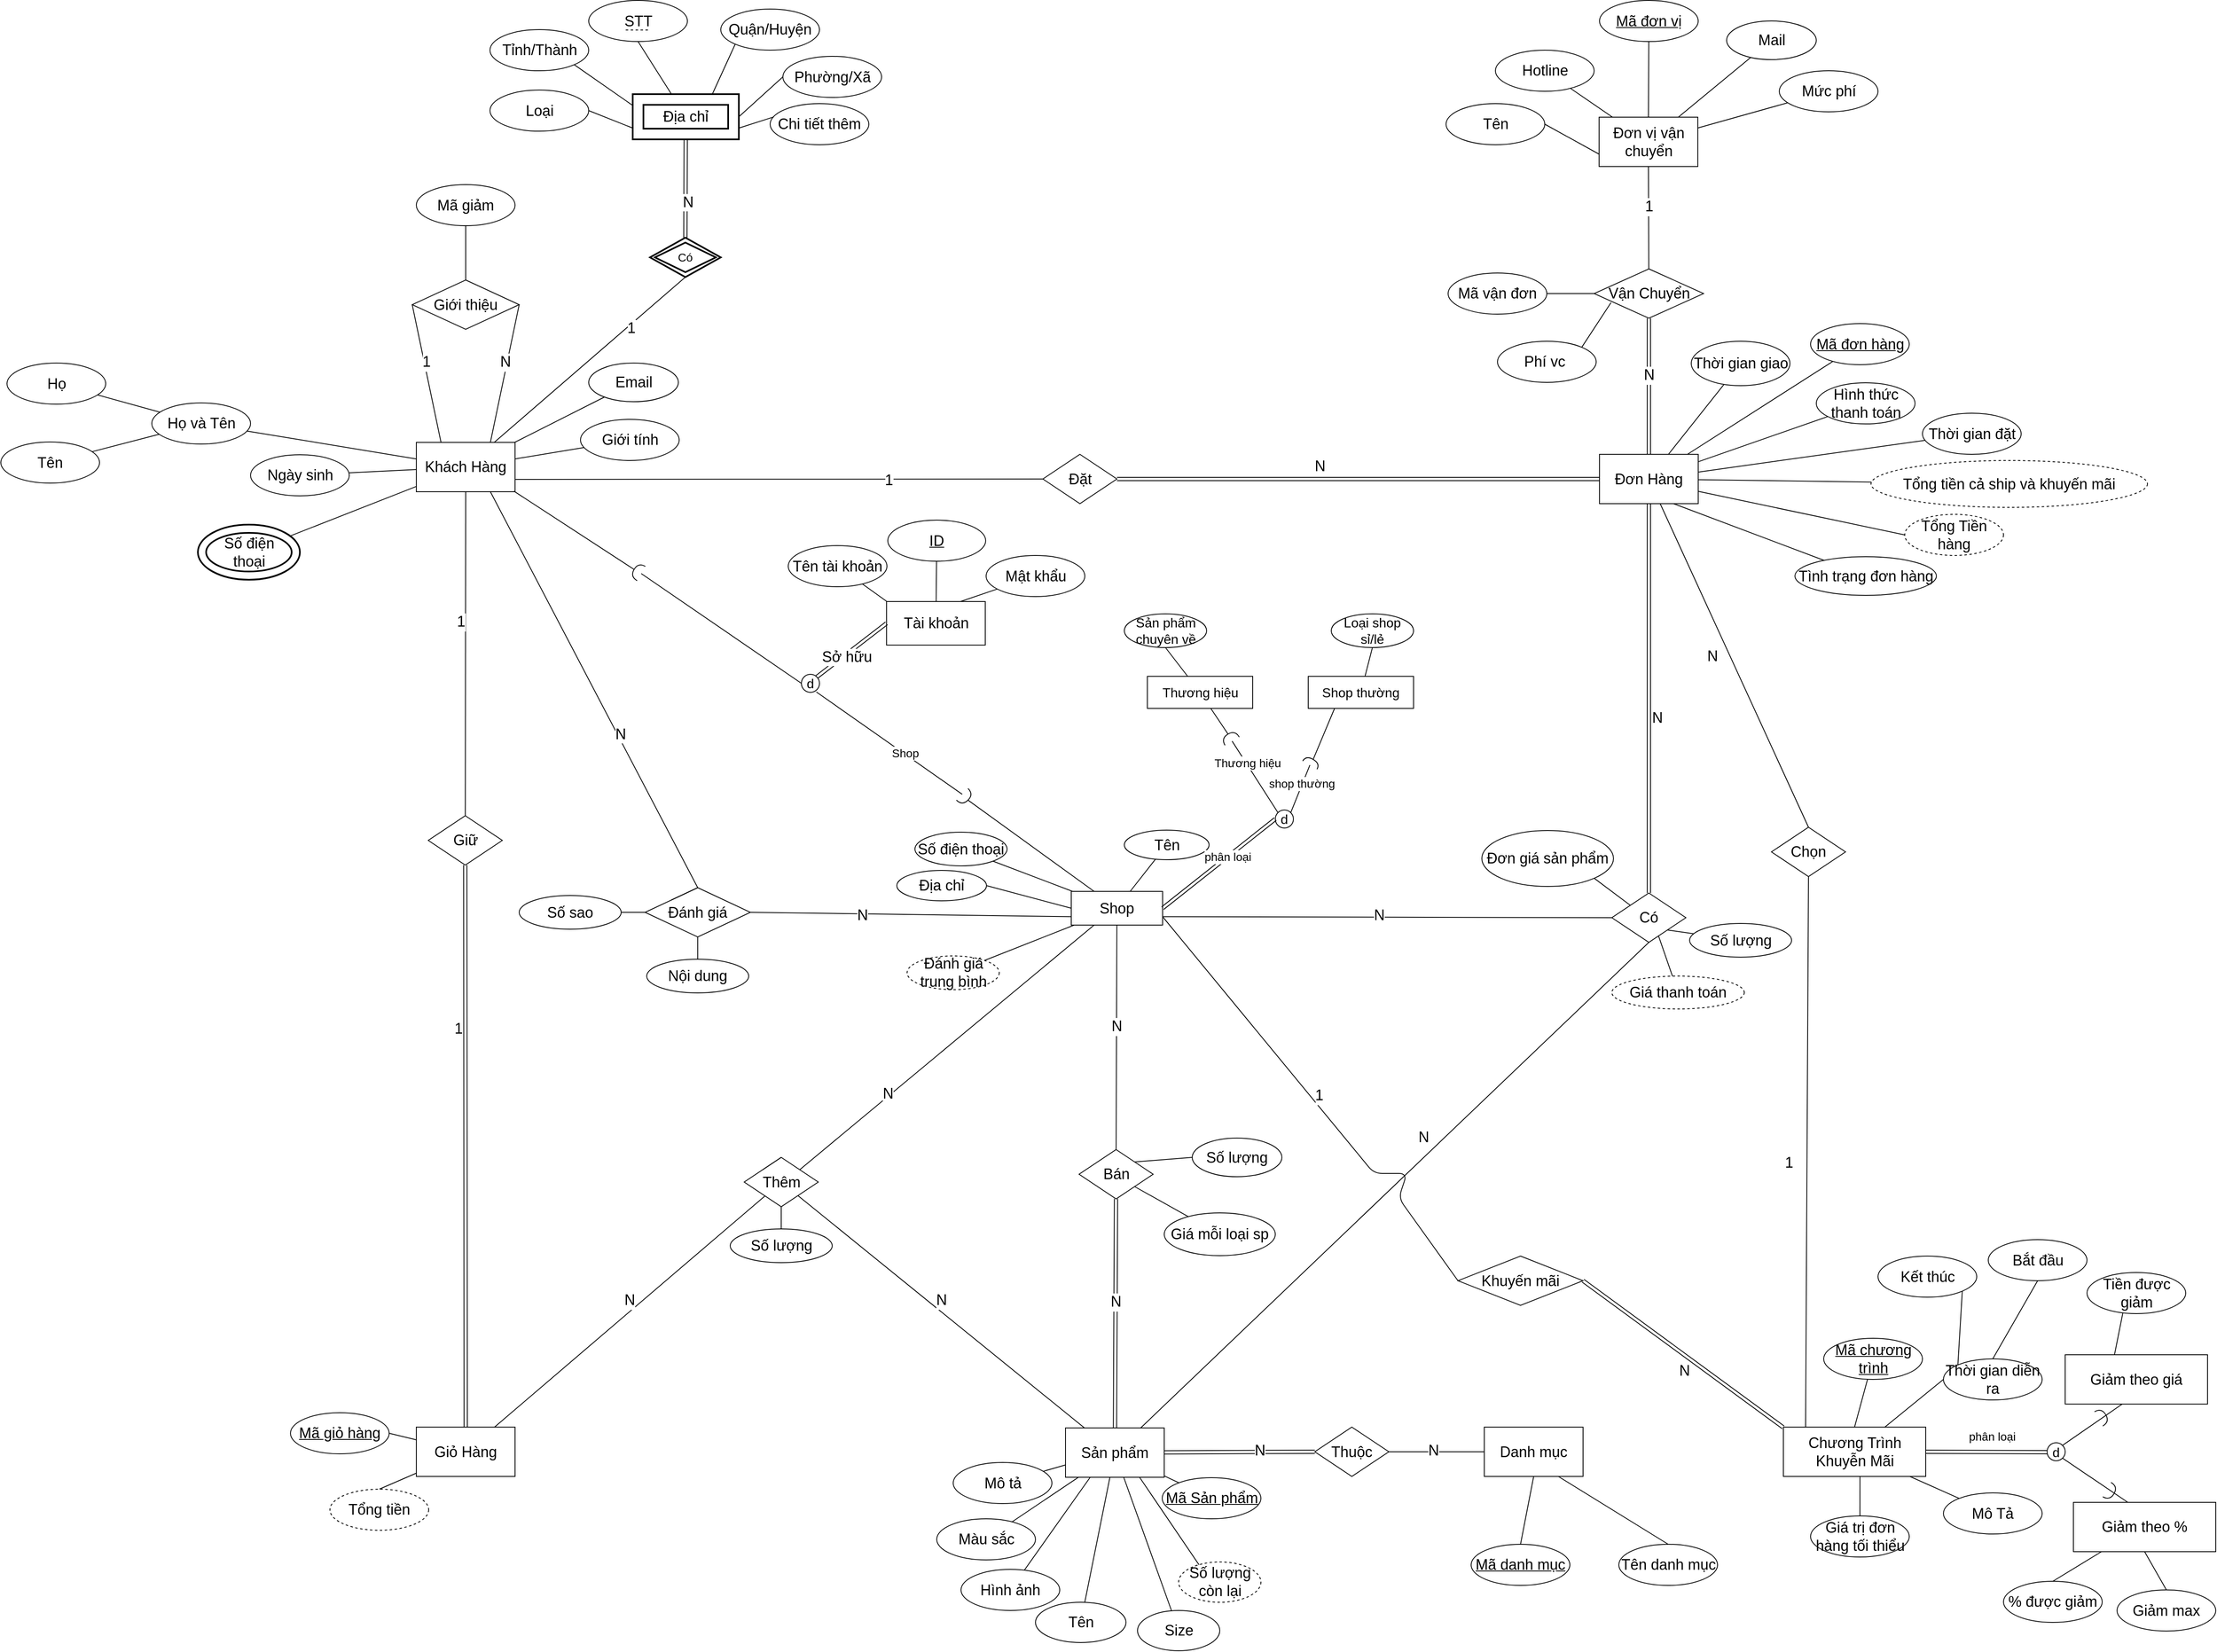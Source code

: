 <mxfile version="12.3.3" type="device" pages="1"><diagram id="dP9xZ1mqn4Hq2U_TOIF_" name="Page-1"><mxGraphModel dx="5994" dy="5642" grid="1" gridSize="10" guides="1" tooltips="1" connect="1" arrows="1" fold="1" page="1" pageScale="1" pageWidth="827" pageHeight="1169" math="0" shadow="0"><root><mxCell id="0"/><mxCell id="1" parent="0"/><mxCell id="MvekDjjGr64XyX9Y8q3x-1" value="Sản phẩm" style="rounded=0;whiteSpace=wrap;html=1;fontSize=18;" parent="1" vertex="1"><mxGeometry x="35" y="-890.5" width="120" height="60" as="geometry"/></mxCell><mxCell id="MvekDjjGr64XyX9Y8q3x-2" value="Bán" style="rhombus;whiteSpace=wrap;html=1;fontSize=18;" parent="1" vertex="1"><mxGeometry x="51.5" y="-1229" width="90" height="60" as="geometry"/></mxCell><mxCell id="MvekDjjGr64XyX9Y8q3x-3" value="Shop" style="rounded=0;whiteSpace=wrap;html=1;fontSize=18;" parent="1" vertex="1"><mxGeometry x="42" y="-1543" width="111" height="41" as="geometry"/></mxCell><mxCell id="MvekDjjGr64XyX9Y8q3x-5" value="N" style="html=1;verticalAlign=bottom;endArrow=none;fontSize=18;endFill=0;shape=link;" parent="1" source="MvekDjjGr64XyX9Y8q3x-1" target="MvekDjjGr64XyX9Y8q3x-2" edge="1"><mxGeometry width="80" relative="1" as="geometry"><mxPoint x="268" y="-907" as="sourcePoint"/><mxPoint x="348" y="-907" as="targetPoint"/></mxGeometry></mxCell><mxCell id="MvekDjjGr64XyX9Y8q3x-6" value="N" style="html=1;verticalAlign=bottom;endArrow=none;fontSize=18;endFill=0;exitX=0.5;exitY=0;exitDx=0;exitDy=0;" parent="1" source="MvekDjjGr64XyX9Y8q3x-2" target="MvekDjjGr64XyX9Y8q3x-3" edge="1"><mxGeometry width="80" relative="1" as="geometry"><mxPoint x="2300.813" y="-361.625" as="sourcePoint"/><mxPoint x="2359.578" y="-223.615" as="targetPoint"/></mxGeometry></mxCell><mxCell id="MvekDjjGr64XyX9Y8q3x-8" value="Chương Trình Khuyễn Mãi" style="rounded=0;whiteSpace=wrap;html=1;fontSize=18;" parent="1" vertex="1"><mxGeometry x="907.5" y="-891.5" width="173" height="60" as="geometry"/></mxCell><mxCell id="MvekDjjGr64XyX9Y8q3x-11" value="Thêm" style="rhombus;whiteSpace=wrap;html=1;fontSize=18;" parent="1" vertex="1"><mxGeometry x="-355.5" y="-1219.5" width="90" height="60" as="geometry"/></mxCell><mxCell id="MvekDjjGr64XyX9Y8q3x-12" value="Giỏ Hàng" style="rounded=0;whiteSpace=wrap;html=1;fontSize=18;" parent="1" vertex="1"><mxGeometry x="-754" y="-891.5" width="120" height="60" as="geometry"/></mxCell><mxCell id="MvekDjjGr64XyX9Y8q3x-13" value="N" style="html=1;verticalAlign=bottom;endArrow=none;fontSize=18;endFill=0;" parent="1" source="MvekDjjGr64XyX9Y8q3x-1" target="MvekDjjGr64XyX9Y8q3x-11" edge="1"><mxGeometry width="80" relative="1" as="geometry"><mxPoint x="83" y="-425.311" as="sourcePoint"/><mxPoint x="80" y="-465.5" as="targetPoint"/></mxGeometry></mxCell><mxCell id="MvekDjjGr64XyX9Y8q3x-14" value="N" style="html=1;verticalAlign=bottom;endArrow=none;fontSize=18;endFill=0;" parent="1" source="MvekDjjGr64XyX9Y8q3x-11" target="MvekDjjGr64XyX9Y8q3x-12" edge="1"><mxGeometry width="80" relative="1" as="geometry"><mxPoint x="-1134" y="-1254.125" as="sourcePoint"/><mxPoint x="-1028.422" y="-1303.615" as="targetPoint"/></mxGeometry></mxCell><mxCell id="MvekDjjGr64XyX9Y8q3x-15" value="Giữ" style="rhombus;whiteSpace=wrap;html=1;fontSize=18;" parent="1" vertex="1"><mxGeometry x="-739.5" y="-1635" width="90" height="60" as="geometry"/></mxCell><mxCell id="MvekDjjGr64XyX9Y8q3x-16" value="Đơn Hàng" style="rounded=0;whiteSpace=wrap;html=1;fontSize=18;" parent="1" vertex="1"><mxGeometry x="684" y="-2074.5" width="120" height="60" as="geometry"/></mxCell><mxCell id="MvekDjjGr64XyX9Y8q3x-20" value="Khách Hàng" style="rounded=0;whiteSpace=wrap;html=1;fontSize=18;" parent="1" vertex="1"><mxGeometry x="-754" y="-2089" width="120" height="60" as="geometry"/></mxCell><mxCell id="MvekDjjGr64XyX9Y8q3x-22" value="1" style="html=1;verticalAlign=bottom;endArrow=none;fontSize=18;endFill=0;entryX=0.5;entryY=1;entryDx=0;entryDy=0;" parent="1" source="MvekDjjGr64XyX9Y8q3x-15" target="MvekDjjGr64XyX9Y8q3x-20" edge="1"><mxGeometry x="0.13" y="6" width="80" relative="1" as="geometry"><mxPoint x="949.975" y="-1570.683" as="sourcePoint"/><mxPoint x="-109.5" y="-1772" as="targetPoint"/><mxPoint as="offset"/></mxGeometry></mxCell><mxCell id="m6qVIb_7l0ukzAISWAeM-5" style="rounded=0;orthogonalLoop=1;jettySize=auto;html=1;endArrow=none;endFill=0;" parent="1" source="MvekDjjGr64XyX9Y8q3x-23" target="m6qVIb_7l0ukzAISWAeM-6" edge="1"><mxGeometry relative="1" as="geometry"><mxPoint x="-541.5" y="-2405.5" as="targetPoint"/></mxGeometry></mxCell><mxCell id="MvekDjjGr64XyX9Y8q3x-23" value="Giới thiệu" style="rhombus;whiteSpace=wrap;html=1;fontSize=18;" parent="1" vertex="1"><mxGeometry x="-759" y="-2286.5" width="130" height="60" as="geometry"/></mxCell><mxCell id="MvekDjjGr64XyX9Y8q3x-24" value="1" style="html=1;verticalAlign=bottom;endArrow=none;fontSize=18;endFill=0;entryX=0.25;entryY=0;entryDx=0;entryDy=0;exitX=0;exitY=0.5;exitDx=0;exitDy=0;" parent="1" source="MvekDjjGr64XyX9Y8q3x-23" target="MvekDjjGr64XyX9Y8q3x-20" edge="1"><mxGeometry width="80" relative="1" as="geometry"><mxPoint x="-1070" y="-1681" as="sourcePoint"/><mxPoint x="-1028" y="-1802" as="targetPoint"/></mxGeometry></mxCell><mxCell id="MvekDjjGr64XyX9Y8q3x-25" value="N" style="html=1;verticalAlign=bottom;endArrow=none;fontSize=18;endFill=0;exitX=1;exitY=0.5;exitDx=0;exitDy=0;entryX=0.75;entryY=0;entryDx=0;entryDy=0;" parent="1" source="MvekDjjGr64XyX9Y8q3x-23" target="MvekDjjGr64XyX9Y8q3x-20" edge="1"><mxGeometry width="80" relative="1" as="geometry"><mxPoint x="-960.099" y="-1878.267" as="sourcePoint"/><mxPoint x="-814" y="-1874" as="targetPoint"/></mxGeometry></mxCell><mxCell id="MvekDjjGr64XyX9Y8q3x-31" value="Vận Chuyển" style="rhombus;whiteSpace=wrap;html=1;fontSize=18;" parent="1" vertex="1"><mxGeometry x="677.5" y="-2300" width="133" height="60" as="geometry"/></mxCell><mxCell id="MvekDjjGr64XyX9Y8q3x-32" value="N" style="html=1;verticalAlign=bottom;endArrow=none;fontSize=18;endFill=0;shape=link;" parent="1" source="MvekDjjGr64XyX9Y8q3x-16" target="MvekDjjGr64XyX9Y8q3x-31" edge="1"><mxGeometry width="80" relative="1" as="geometry"><mxPoint x="418" y="-2077.5" as="sourcePoint"/><mxPoint x="374.5" y="-1997.5" as="targetPoint"/></mxGeometry></mxCell><mxCell id="MvekDjjGr64XyX9Y8q3x-39" value="1" style="html=1;verticalAlign=bottom;endArrow=none;fontSize=18;endFill=0;entryX=0.5;entryY=1;entryDx=0;entryDy=0;" parent="1" source="MvekDjjGr64XyX9Y8q3x-31" target="MvekDjjGr64XyX9Y8q3x-41" edge="1"><mxGeometry width="80" relative="1" as="geometry"><mxPoint x="616.697" y="-2379.465" as="sourcePoint"/><mxPoint x="817.011" y="-2314.5" as="targetPoint"/></mxGeometry></mxCell><mxCell id="MvekDjjGr64XyX9Y8q3x-41" value="Đơn vị vận chuyển" style="rounded=0;fontSize=18;horizontal=1;html=1;whiteSpace=wrap;" parent="1" vertex="1"><mxGeometry x="683.5" y="-2484.5" width="120" height="60" as="geometry"/></mxCell><mxCell id="MvekDjjGr64XyX9Y8q3x-59" style="edgeStyle=none;rounded=0;orthogonalLoop=1;jettySize=auto;html=1;endArrow=none;endFill=0;strokeWidth=1;fontSize=18;" parent="1" source="MvekDjjGr64XyX9Y8q3x-20" target="MvekDjjGr64XyX9Y8q3x-60" edge="1"><mxGeometry relative="1" as="geometry"><mxPoint x="-1017.435" y="-1744.5" as="sourcePoint"/></mxGeometry></mxCell><mxCell id="MvekDjjGr64XyX9Y8q3x-66" value="" style="edgeStyle=none;rounded=0;orthogonalLoop=1;jettySize=auto;html=1;endArrow=none;endFill=0;strokeWidth=1;fontSize=18;" parent="1" source="MvekDjjGr64XyX9Y8q3x-60" target="MvekDjjGr64XyX9Y8q3x-65" edge="1"><mxGeometry relative="1" as="geometry"/></mxCell><mxCell id="MvekDjjGr64XyX9Y8q3x-60" value="Họ và Tên" style="ellipse;whiteSpace=wrap;html=1;gradientColor=none;fontSize=18;" parent="1" vertex="1"><mxGeometry x="-1075.5" y="-2137" width="120" height="50" as="geometry"/></mxCell><mxCell id="MvekDjjGr64XyX9Y8q3x-65" value="Tên" style="ellipse;whiteSpace=wrap;html=1;gradientColor=none;fontSize=18;" parent="1" vertex="1"><mxGeometry x="-1259" y="-2089.5" width="120" height="50" as="geometry"/></mxCell><mxCell id="MvekDjjGr64XyX9Y8q3x-61" style="edgeStyle=none;rounded=0;orthogonalLoop=1;jettySize=auto;html=1;endArrow=none;endFill=0;strokeWidth=1;fontSize=18;" parent="1" source="MvekDjjGr64XyX9Y8q3x-60" target="MvekDjjGr64XyX9Y8q3x-62" edge="1"><mxGeometry relative="1" as="geometry"><mxPoint x="-1113.616" y="-1639.527" as="sourcePoint"/></mxGeometry></mxCell><mxCell id="MvekDjjGr64XyX9Y8q3x-62" value="Họ" style="ellipse;whiteSpace=wrap;html=1;gradientColor=none;fontSize=18;" parent="1" vertex="1"><mxGeometry x="-1251.5" y="-2185.5" width="120" height="50" as="geometry"/></mxCell><mxCell id="MvekDjjGr64XyX9Y8q3x-72" style="edgeStyle=none;rounded=0;orthogonalLoop=1;jettySize=auto;html=1;endArrow=none;endFill=0;strokeWidth=1;fontSize=18;" parent="1" source="MvekDjjGr64XyX9Y8q3x-20" target="MvekDjjGr64XyX9Y8q3x-73" edge="1"><mxGeometry relative="1" as="geometry"><mxPoint x="-829.5" y="-1579.564" as="sourcePoint"/></mxGeometry></mxCell><mxCell id="MvekDjjGr64XyX9Y8q3x-73" value="Ngày sinh" style="ellipse;whiteSpace=wrap;html=1;gradientColor=none;fontSize=18;" parent="1" vertex="1"><mxGeometry x="-955.5" y="-2074" width="120" height="50" as="geometry"/></mxCell><mxCell id="MvekDjjGr64XyX9Y8q3x-74" style="edgeStyle=none;rounded=0;orthogonalLoop=1;jettySize=auto;html=1;endArrow=none;endFill=0;strokeWidth=1;fontSize=18;entryX=0.5;entryY=1;entryDx=0;entryDy=0;" parent="1" source="MvekDjjGr64XyX9Y8q3x-20" target="GgVMkUg4c6y0nV0jlpeW-27" edge="1"><mxGeometry relative="1" as="geometry"><mxPoint x="-794.304" y="-1574" as="sourcePoint"/><mxPoint x="-481.5" y="-2301.5" as="targetPoint"/></mxGeometry></mxCell><mxCell id="GgVMkUg4c6y0nV0jlpeW-29" value="&lt;font style=&quot;font-size: 18px&quot;&gt;1&lt;/font&gt;" style="text;html=1;align=center;verticalAlign=middle;resizable=0;points=[];;labelBackgroundColor=#ffffff;" parent="MvekDjjGr64XyX9Y8q3x-74" vertex="1" connectable="0"><mxGeometry x="0.417" y="-3" relative="1" as="geometry"><mxPoint y="1" as="offset"/></mxGeometry></mxCell><mxCell id="MvekDjjGr64XyX9Y8q3x-76" style="edgeStyle=none;rounded=0;orthogonalLoop=1;jettySize=auto;html=1;endArrow=none;endFill=0;strokeWidth=1;fontSize=18;" parent="1" source="MvekDjjGr64XyX9Y8q3x-20" target="MvekDjjGr64XyX9Y8q3x-77" edge="1"><mxGeometry relative="1" as="geometry"><mxPoint x="-607.5" y="-1594.564" as="sourcePoint"/></mxGeometry></mxCell><mxCell id="MvekDjjGr64XyX9Y8q3x-77" value="Giới tính" style="ellipse;whiteSpace=wrap;html=1;gradientColor=none;fontSize=18;" parent="1" vertex="1"><mxGeometry x="-554.5" y="-2117" width="120" height="50" as="geometry"/></mxCell><mxCell id="MvekDjjGr64XyX9Y8q3x-78" style="edgeStyle=none;rounded=0;orthogonalLoop=1;jettySize=auto;html=1;endArrow=none;endFill=0;strokeWidth=1;fontSize=18;" parent="1" source="MvekDjjGr64XyX9Y8q3x-20" target="MvekDjjGr64XyX9Y8q3x-79" edge="1"><mxGeometry relative="1" as="geometry"><mxPoint x="-572.304" y="-1589" as="sourcePoint"/></mxGeometry></mxCell><mxCell id="MvekDjjGr64XyX9Y8q3x-79" value="Email" style="ellipse;whiteSpace=wrap;html=1;gradientColor=none;fontSize=18;" parent="1" vertex="1"><mxGeometry x="-544.5" y="-2185.5" width="109" height="47" as="geometry"/></mxCell><mxCell id="MvekDjjGr64XyX9Y8q3x-80" style="edgeStyle=none;rounded=0;orthogonalLoop=1;jettySize=auto;html=1;endArrow=none;endFill=0;strokeWidth=1;fontSize=18;" parent="1" source="MvekDjjGr64XyX9Y8q3x-20" target="MvekDjjGr64XyX9Y8q3x-84" edge="1"><mxGeometry relative="1" as="geometry"><mxPoint x="-616.0" y="-1501.064" as="sourcePoint"/><mxPoint x="-830.059" y="-1444.588" as="targetPoint"/></mxGeometry></mxCell><mxCell id="MvekDjjGr64XyX9Y8q3x-84" value="Số điện thoại" style="ellipse;shape=doubleEllipse;margin=10;strokeWidth=2;fontSize=18;whiteSpace=wrap;html=1;align=center;gradientColor=none;" parent="1" vertex="1"><mxGeometry x="-1019.5" y="-1989" width="124" height="67" as="geometry"/></mxCell><mxCell id="MvekDjjGr64XyX9Y8q3x-85" style="edgeStyle=none;rounded=0;orthogonalLoop=1;jettySize=auto;html=1;endArrow=none;endFill=0;strokeWidth=1;fontSize=18;exitX=0.067;exitY=0.104;exitDx=0;exitDy=0;exitPerimeter=0;" parent="1" source="GgVMkUg4c6y0nV0jlpeW-5" target="MvekDjjGr64XyX9Y8q3x-86" edge="1"><mxGeometry relative="1" as="geometry"><mxPoint x="-87.75" y="-1836.5" as="sourcePoint"/></mxGeometry></mxCell><mxCell id="MvekDjjGr64XyX9Y8q3x-86" value="Tên tài khoản" style="ellipse;whiteSpace=wrap;html=1;gradientColor=none;fontSize=18;" parent="1" vertex="1"><mxGeometry x="-302" y="-1963.5" width="120" height="50" as="geometry"/></mxCell><mxCell id="MvekDjjGr64XyX9Y8q3x-87" style="edgeStyle=none;rounded=0;orthogonalLoop=1;jettySize=auto;html=1;endArrow=none;endFill=0;strokeWidth=1;fontSize=18;exitX=0.75;exitY=0;exitDx=0;exitDy=0;" parent="1" source="GgVMkUg4c6y0nV0jlpeW-5" target="MvekDjjGr64XyX9Y8q3x-88" edge="1"><mxGeometry relative="1" as="geometry"><mxPoint x="14.3" y="-1836.5" as="sourcePoint"/><mxPoint x="-183.23" y="-1652.363" as="targetPoint"/></mxGeometry></mxCell><mxCell id="MvekDjjGr64XyX9Y8q3x-88" value="Mật khẩu" style="ellipse;whiteSpace=wrap;html=1;gradientColor=none;fontSize=18;" parent="1" vertex="1"><mxGeometry x="-61.5" y="-1951.5" width="120" height="50" as="geometry"/></mxCell><mxCell id="MvekDjjGr64XyX9Y8q3x-98" style="edgeStyle=none;rounded=0;orthogonalLoop=1;jettySize=auto;html=1;endArrow=none;endFill=0;strokeWidth=1;fontSize=18;" parent="1" source="GgVMkUg4c6y0nV0jlpeW-5" target="MvekDjjGr64XyX9Y8q3x-99" edge="1"><mxGeometry relative="1" as="geometry"><mxPoint x="-111" y="-1865.258" as="sourcePoint"/></mxGeometry></mxCell><mxCell id="MvekDjjGr64XyX9Y8q3x-99" value="ID" style="ellipse;whiteSpace=wrap;html=1;gradientColor=none;fontSize=18;fontStyle=4" parent="1" vertex="1"><mxGeometry x="-181" y="-1994.5" width="119" height="50" as="geometry"/></mxCell><mxCell id="MvekDjjGr64XyX9Y8q3x-111" style="edgeStyle=none;rounded=0;orthogonalLoop=1;jettySize=auto;html=1;endArrow=none;endFill=0;strokeWidth=1;fontSize=18;" parent="1" source="MvekDjjGr64XyX9Y8q3x-41" target="MvekDjjGr64XyX9Y8q3x-112" edge="1"><mxGeometry relative="1" as="geometry"><mxPoint x="1092.887" y="-2385" as="sourcePoint"/></mxGeometry></mxCell><mxCell id="MvekDjjGr64XyX9Y8q3x-112" value="Mức phí" style="ellipse;whiteSpace=wrap;html=1;gradientColor=none;fontSize=18;" parent="1" vertex="1"><mxGeometry x="902.5" y="-2541" width="120" height="50" as="geometry"/></mxCell><mxCell id="MvekDjjGr64XyX9Y8q3x-113" style="edgeStyle=none;rounded=0;orthogonalLoop=1;jettySize=auto;html=1;endArrow=none;endFill=0;strokeWidth=1;fontSize=18;" parent="1" source="MvekDjjGr64XyX9Y8q3x-41" target="MvekDjjGr64XyX9Y8q3x-114" edge="1"><mxGeometry relative="1" as="geometry"><mxPoint x="1103.239" y="-2385" as="sourcePoint"/></mxGeometry></mxCell><mxCell id="MvekDjjGr64XyX9Y8q3x-114" value="Hotline" style="ellipse;whiteSpace=wrap;html=1;gradientColor=none;fontSize=18;" parent="1" vertex="1"><mxGeometry x="557.5" y="-2566" width="120" height="50" as="geometry"/></mxCell><mxCell id="MvekDjjGr64XyX9Y8q3x-117" style="edgeStyle=none;rounded=0;orthogonalLoop=1;jettySize=auto;html=1;endArrow=none;endFill=0;strokeWidth=1;fontSize=18;" parent="1" source="MvekDjjGr64XyX9Y8q3x-41" target="MvekDjjGr64XyX9Y8q3x-118" edge="1"><mxGeometry relative="1" as="geometry"><mxPoint x="1112.659" y="-2385" as="sourcePoint"/></mxGeometry></mxCell><mxCell id="MvekDjjGr64XyX9Y8q3x-118" value="Mail" style="ellipse;whiteSpace=wrap;html=1;gradientColor=none;fontSize=18;" parent="1" vertex="1"><mxGeometry x="838.5" y="-2601.5" width="109" height="47" as="geometry"/></mxCell><mxCell id="MvekDjjGr64XyX9Y8q3x-156" style="edgeStyle=none;orthogonalLoop=1;jettySize=auto;html=1;endArrow=none;endFill=0;strokeWidth=1;fontSize=18;rounded=0;" parent="1" source="MvekDjjGr64XyX9Y8q3x-3" target="MvekDjjGr64XyX9Y8q3x-157" edge="1"><mxGeometry relative="1" as="geometry"><mxPoint x="166.842" y="-1367" as="sourcePoint"/></mxGeometry></mxCell><mxCell id="MvekDjjGr64XyX9Y8q3x-157" value="Đánh giá trung bình" style="ellipse;whiteSpace=wrap;html=1;gradientColor=none;fontSize=18;dashed=1;" parent="1" vertex="1"><mxGeometry x="-157.5" y="-1464.5" width="112" height="41" as="geometry"/></mxCell><mxCell id="MvekDjjGr64XyX9Y8q3x-160" style="edgeStyle=none;rounded=0;orthogonalLoop=1;jettySize=auto;html=1;endArrow=none;endFill=0;strokeWidth=1;fontSize=18;" parent="1" source="MvekDjjGr64XyX9Y8q3x-3" target="MvekDjjGr64XyX9Y8q3x-161" edge="1"><mxGeometry relative="1" as="geometry"><mxPoint x="339.575" y="-1223.5" as="sourcePoint"/></mxGeometry></mxCell><mxCell id="MvekDjjGr64XyX9Y8q3x-161" value="Tên" style="ellipse;whiteSpace=wrap;html=1;gradientColor=none;fontSize=18;" parent="1" vertex="1"><mxGeometry x="106.5" y="-1617.5" width="103" height="36" as="geometry"/></mxCell><mxCell id="MvekDjjGr64XyX9Y8q3x-162" style="edgeStyle=none;rounded=0;orthogonalLoop=1;jettySize=auto;html=1;endArrow=none;endFill=0;strokeWidth=1;fontSize=18;entryX=0;entryY=0.5;entryDx=0;entryDy=0;exitX=1;exitY=0.5;exitDx=0;exitDy=0;" parent="1" source="MvekDjjGr64XyX9Y8q3x-163" target="MvekDjjGr64XyX9Y8q3x-3" edge="1"><mxGeometry relative="1" as="geometry"><mxPoint x="11" y="-1397" as="sourcePoint"/><mxPoint x="304.775" y="-1219.259" as="targetPoint"/></mxGeometry></mxCell><mxCell id="MvekDjjGr64XyX9Y8q3x-163" value="Địa chỉ" style="ellipse;whiteSpace=wrap;html=1;gradientColor=none;fontSize=18;" parent="1" vertex="1"><mxGeometry x="-170" y="-1568.5" width="109" height="37" as="geometry"/></mxCell><mxCell id="MvekDjjGr64XyX9Y8q3x-164" style="edgeStyle=none;rounded=0;orthogonalLoop=1;jettySize=auto;html=1;endArrow=none;endFill=0;strokeWidth=1;fontSize=18;" parent="1" source="MvekDjjGr64XyX9Y8q3x-3" target="2sbjkurJcH_gN6oDnzgv-85" edge="1"><mxGeometry relative="1" as="geometry"><mxPoint x="131" y="-1318" as="sourcePoint"/><mxPoint x="116.024" y="-1389.501" as="targetPoint"/></mxGeometry></mxCell><mxCell id="MvekDjjGr64XyX9Y8q3x-168" style="edgeStyle=none;rounded=0;orthogonalLoop=1;jettySize=auto;html=1;endArrow=none;endFill=0;strokeWidth=1;fontSize=18;" parent="1" source="MvekDjjGr64XyX9Y8q3x-8" target="MvekDjjGr64XyX9Y8q3x-169" edge="1"><mxGeometry relative="1" as="geometry"><mxPoint x="1043.015" y="-1036.5" as="sourcePoint"/></mxGeometry></mxCell><mxCell id="MvekDjjGr64XyX9Y8q3x-169" value="Mô Tả" style="ellipse;whiteSpace=wrap;html=1;gradientColor=none;fontSize=18;" parent="1" vertex="1"><mxGeometry x="1102" y="-811.5" width="120" height="50" as="geometry"/></mxCell><mxCell id="MvekDjjGr64XyX9Y8q3x-176" style="edgeStyle=none;rounded=0;orthogonalLoop=1;jettySize=auto;html=1;endArrow=none;endFill=0;strokeWidth=1;fontSize=18;exitX=0.5;exitY=0;exitDx=0;exitDy=0;" parent="1" source="MvekDjjGr64XyX9Y8q3x-8" target="MvekDjjGr64XyX9Y8q3x-177" edge="1"><mxGeometry relative="1" as="geometry"><mxPoint x="1080.5" y="-868" as="sourcePoint"/><mxPoint x="1183.345" y="-955.528" as="targetPoint"/></mxGeometry></mxCell><mxCell id="MvekDjjGr64XyX9Y8q3x-177" value="Mã chương trình" style="ellipse;whiteSpace=wrap;html=1;gradientColor=none;fontSize=18;fontStyle=4" parent="1" vertex="1"><mxGeometry x="956.5" y="-999.5" width="120" height="50" as="geometry"/></mxCell><mxCell id="MvekDjjGr64XyX9Y8q3x-184" style="edgeStyle=none;rounded=0;orthogonalLoop=1;jettySize=auto;html=1;endArrow=none;endFill=0;strokeWidth=1;fontSize=18;entryX=1;entryY=0.5;entryDx=0;entryDy=0;" parent="1" source="MvekDjjGr64XyX9Y8q3x-12" target="MvekDjjGr64XyX9Y8q3x-185" edge="1"><mxGeometry relative="1" as="geometry"><mxPoint x="-989.819" y="-909" as="sourcePoint"/></mxGeometry></mxCell><mxCell id="MvekDjjGr64XyX9Y8q3x-185" value="Mã giỏ hàng" style="ellipse;whiteSpace=wrap;html=1;gradientColor=none;fontSize=18;fontStyle=4" parent="1" vertex="1"><mxGeometry x="-907" y="-909" width="120" height="50" as="geometry"/></mxCell><mxCell id="MvekDjjGr64XyX9Y8q3x-196" style="edgeStyle=none;rounded=0;orthogonalLoop=1;jettySize=auto;html=1;endArrow=none;endFill=0;strokeWidth=1;fontSize=18;entryX=0.5;entryY=0;entryDx=0;entryDy=0;" parent="1" source="MvekDjjGr64XyX9Y8q3x-12" target="MvekDjjGr64XyX9Y8q3x-197" edge="1"><mxGeometry relative="1" as="geometry"><mxPoint x="-672.069" y="-844.5" as="sourcePoint"/><mxPoint x="-790.103" y="-820.675" as="targetPoint"/></mxGeometry></mxCell><mxCell id="MvekDjjGr64XyX9Y8q3x-197" value="Tổng tiền" style="ellipse;whiteSpace=wrap;html=1;gradientColor=none;fontSize=18;dashed=1;" parent="1" vertex="1"><mxGeometry x="-859" y="-816" width="120" height="50" as="geometry"/></mxCell><mxCell id="MvekDjjGr64XyX9Y8q3x-198" style="edgeStyle=none;rounded=0;orthogonalLoop=1;jettySize=auto;html=1;endArrow=none;endFill=0;strokeWidth=1;fontSize=18;" parent="1" source="MvekDjjGr64XyX9Y8q3x-1" target="MvekDjjGr64XyX9Y8q3x-199" edge="1"><mxGeometry relative="1" as="geometry"><mxPoint x="257.5" y="-957.587" as="sourcePoint"/></mxGeometry></mxCell><mxCell id="MvekDjjGr64XyX9Y8q3x-199" value="Size" style="ellipse;whiteSpace=wrap;html=1;gradientColor=none;fontSize=18;" parent="1" vertex="1"><mxGeometry x="122.5" y="-668.5" width="100" height="49" as="geometry"/></mxCell><mxCell id="MvekDjjGr64XyX9Y8q3x-200" style="edgeStyle=none;rounded=0;orthogonalLoop=1;jettySize=auto;html=1;endArrow=none;endFill=0;strokeWidth=1;fontSize=18;exitX=0;exitY=0.75;exitDx=0;exitDy=0;" parent="1" source="MvekDjjGr64XyX9Y8q3x-1" target="MvekDjjGr64XyX9Y8q3x-201" edge="1"><mxGeometry relative="1" as="geometry"><mxPoint x="42.5" y="-876.044" as="sourcePoint"/></mxGeometry></mxCell><mxCell id="MvekDjjGr64XyX9Y8q3x-201" value="Mô tả" style="ellipse;whiteSpace=wrap;html=1;gradientColor=none;fontSize=18;" parent="1" vertex="1"><mxGeometry x="-101.5" y="-848.5" width="120" height="50" as="geometry"/></mxCell><mxCell id="MvekDjjGr64XyX9Y8q3x-202" style="edgeStyle=none;rounded=0;orthogonalLoop=1;jettySize=auto;html=1;endArrow=none;endFill=0;strokeWidth=1;fontSize=18;exitX=0.25;exitY=1;exitDx=0;exitDy=0;" parent="1" source="MvekDjjGr64XyX9Y8q3x-1" target="MvekDjjGr64XyX9Y8q3x-203" edge="1"><mxGeometry relative="1" as="geometry"><mxPoint x="42.5" y="-889.485" as="sourcePoint"/></mxGeometry></mxCell><mxCell id="MvekDjjGr64XyX9Y8q3x-203" value="Hình ảnh" style="ellipse;whiteSpace=wrap;html=1;gradientColor=none;fontSize=18;" parent="1" vertex="1"><mxGeometry x="-92" y="-718.5" width="120" height="50" as="geometry"/></mxCell><mxCell id="MvekDjjGr64XyX9Y8q3x-210" style="edgeStyle=none;rounded=0;orthogonalLoop=1;jettySize=auto;html=1;endArrow=none;endFill=0;strokeWidth=1;fontSize=18;exitX=0.133;exitY=0.997;exitDx=0;exitDy=0;exitPerimeter=0;" parent="1" source="MvekDjjGr64XyX9Y8q3x-1" target="MvekDjjGr64XyX9Y8q3x-211" edge="1"><mxGeometry relative="1" as="geometry"><mxPoint x="39.5" y="-830" as="sourcePoint"/></mxGeometry></mxCell><mxCell id="MvekDjjGr64XyX9Y8q3x-211" value="Màu sắc" style="ellipse;whiteSpace=wrap;html=1;gradientColor=none;fontSize=18;" parent="1" vertex="1"><mxGeometry x="-121.5" y="-780" width="120" height="50" as="geometry"/></mxCell><mxCell id="MvekDjjGr64XyX9Y8q3x-212" style="edgeStyle=none;rounded=0;orthogonalLoop=1;jettySize=auto;html=1;endArrow=none;endFill=0;strokeWidth=1;fontSize=18;" parent="1" source="MvekDjjGr64XyX9Y8q3x-1" target="MvekDjjGr64XyX9Y8q3x-213" edge="1"><mxGeometry relative="1" as="geometry"><mxPoint x="42.5" y="-853.686" as="sourcePoint"/></mxGeometry></mxCell><mxCell id="MvekDjjGr64XyX9Y8q3x-213" value="Tên" style="ellipse;whiteSpace=wrap;html=1;gradientColor=none;fontSize=18;" parent="1" vertex="1"><mxGeometry x="-1.5" y="-678.5" width="110" height="49" as="geometry"/></mxCell><mxCell id="MvekDjjGr64XyX9Y8q3x-214" style="edgeStyle=none;rounded=0;orthogonalLoop=1;jettySize=auto;html=1;endArrow=none;endFill=0;strokeWidth=1;fontSize=18;exitX=1;exitY=1;exitDx=0;exitDy=0;" parent="1" source="MvekDjjGr64XyX9Y8q3x-2" target="MvekDjjGr64XyX9Y8q3x-215" edge="1"><mxGeometry relative="1" as="geometry"><mxPoint x="1131.5" y="-963.5" as="sourcePoint"/></mxGeometry></mxCell><mxCell id="MvekDjjGr64XyX9Y8q3x-215" value="Giá mỗi loại sp" style="ellipse;whiteSpace=wrap;html=1;gradientColor=none;fontSize=18;" parent="1" vertex="1"><mxGeometry x="155" y="-1152" width="135" height="52" as="geometry"/></mxCell><mxCell id="MvekDjjGr64XyX9Y8q3x-216" style="edgeStyle=none;rounded=0;orthogonalLoop=1;jettySize=auto;html=1;endArrow=none;endFill=0;strokeWidth=1;fontSize=18;" parent="1" source="MvekDjjGr64XyX9Y8q3x-1" target="MvekDjjGr64XyX9Y8q3x-217" edge="1"><mxGeometry relative="1" as="geometry"><mxPoint x="2.771" y="-967.5" as="sourcePoint"/></mxGeometry></mxCell><mxCell id="MvekDjjGr64XyX9Y8q3x-217" value="Mã Sản phẩm" style="ellipse;whiteSpace=wrap;html=1;gradientColor=none;fontSize=18;fontStyle=4" parent="1" vertex="1"><mxGeometry x="152.5" y="-830" width="120" height="50" as="geometry"/></mxCell><mxCell id="MvekDjjGr64XyX9Y8q3x-220" style="edgeStyle=none;rounded=0;orthogonalLoop=1;jettySize=auto;html=1;exitX=0.5;exitY=0;exitDx=0;exitDy=0;entryX=0;entryY=0;entryDx=0;entryDy=0;endArrow=none;endFill=0;strokeWidth=1;fontSize=18;" parent="1" source="MvekDjjGr64XyX9Y8q3x-11" target="MvekDjjGr64XyX9Y8q3x-11" edge="1"><mxGeometry relative="1" as="geometry"/></mxCell><mxCell id="MvekDjjGr64XyX9Y8q3x-232" style="edgeStyle=none;rounded=0;orthogonalLoop=1;jettySize=auto;html=1;endArrow=none;endFill=0;strokeWidth=1;fontSize=18;" parent="1" source="MvekDjjGr64XyX9Y8q3x-16" target="MvekDjjGr64XyX9Y8q3x-233" edge="1"><mxGeometry relative="1" as="geometry"><mxPoint x="391.287" y="-1980.5" as="sourcePoint"/></mxGeometry></mxCell><mxCell id="MvekDjjGr64XyX9Y8q3x-233" value="Hình thức thanh toán" style="ellipse;whiteSpace=wrap;html=1;gradientColor=none;fontSize=18;" parent="1" vertex="1"><mxGeometry x="947.5" y="-2161.5" width="120" height="50" as="geometry"/></mxCell><mxCell id="MvekDjjGr64XyX9Y8q3x-234" style="edgeStyle=none;rounded=0;orthogonalLoop=1;jettySize=auto;html=1;endArrow=none;endFill=0;strokeWidth=1;fontSize=18;" parent="1" source="MvekDjjGr64XyX9Y8q3x-16" target="MvekDjjGr64XyX9Y8q3x-235" edge="1"><mxGeometry relative="1" as="geometry"><mxPoint x="381.571" y="-1980.5" as="sourcePoint"/></mxGeometry></mxCell><mxCell id="MvekDjjGr64XyX9Y8q3x-235" value="Thời gian đặt" style="ellipse;whiteSpace=wrap;html=1;gradientColor=none;fontSize=18;fontStyle=0" parent="1" vertex="1"><mxGeometry x="1076.5" y="-2124.5" width="120" height="50" as="geometry"/></mxCell><mxCell id="MvekDjjGr64XyX9Y8q3x-238" style="edgeStyle=none;rounded=0;orthogonalLoop=1;jettySize=auto;html=1;endArrow=none;endFill=0;strokeWidth=1;fontSize=18;" parent="1" source="MvekDjjGr64XyX9Y8q3x-16" target="MvekDjjGr64XyX9Y8q3x-239" edge="1"><mxGeometry relative="1" as="geometry"><mxPoint x="370.222" y="-1980.5" as="sourcePoint"/></mxGeometry></mxCell><mxCell id="MvekDjjGr64XyX9Y8q3x-239" value="Thời gian giao" style="ellipse;whiteSpace=wrap;html=1;gradientColor=none;fontSize=18;" parent="1" vertex="1"><mxGeometry x="795.5" y="-2212" width="120" height="54" as="geometry"/></mxCell><mxCell id="MvekDjjGr64XyX9Y8q3x-242" style="edgeStyle=none;rounded=0;orthogonalLoop=1;jettySize=auto;html=1;endArrow=none;endFill=0;strokeWidth=1;fontSize=18;" parent="1" source="MvekDjjGr64XyX9Y8q3x-16" target="2sbjkurJcH_gN6oDnzgv-4" edge="1"><mxGeometry relative="1" as="geometry"><mxPoint x="365.143" y="-1980.5" as="sourcePoint"/><mxPoint x="594.463" y="-1898.999" as="targetPoint"/></mxGeometry></mxCell><mxCell id="MvekDjjGr64XyX9Y8q3x-244" style="edgeStyle=none;rounded=0;orthogonalLoop=1;jettySize=auto;html=1;endArrow=none;endFill=0;strokeWidth=1;fontSize=18;" parent="1" source="MvekDjjGr64XyX9Y8q3x-16" target="MvekDjjGr64XyX9Y8q3x-245" edge="1"><mxGeometry relative="1" as="geometry"><mxPoint x="318.909" y="-1980.5" as="sourcePoint"/></mxGeometry></mxCell><mxCell id="MvekDjjGr64XyX9Y8q3x-245" value="Mã đơn hàng" style="ellipse;whiteSpace=wrap;html=1;gradientColor=none;fontSize=18;fontStyle=4" parent="1" vertex="1"><mxGeometry x="940.5" y="-2233.5" width="120" height="50" as="geometry"/></mxCell><mxCell id="m6qVIb_7l0ukzAISWAeM-2" value="Có" style="rhombus;whiteSpace=wrap;html=1;fontSize=18;" parent="1" vertex="1"><mxGeometry x="699" y="-1541" width="90" height="60" as="geometry"/></mxCell><mxCell id="m6qVIb_7l0ukzAISWAeM-3" value="N" style="html=1;verticalAlign=bottom;endArrow=none;fontSize=18;endFill=0;entryX=0.5;entryY=1;entryDx=0;entryDy=0;" parent="1" source="MvekDjjGr64XyX9Y8q3x-1" target="m6qVIb_7l0ukzAISWAeM-2" edge="1"><mxGeometry x="0.131" y="8" width="80" relative="1" as="geometry"><mxPoint x="533" y="-554.33" as="sourcePoint"/><mxPoint x="540" y="-455" as="targetPoint"/><mxPoint as="offset"/></mxGeometry></mxCell><mxCell id="m6qVIb_7l0ukzAISWAeM-6" value="Mã giảm" style="ellipse;whiteSpace=wrap;html=1;gradientColor=none;fontSize=18;fontStyle=0" parent="1" vertex="1"><mxGeometry x="-754" y="-2402.5" width="120" height="50" as="geometry"/></mxCell><mxCell id="qGHokV-r-MO09gxjzAKz-49" value="&lt;font size=&quot;3&quot;&gt;d&lt;/font&gt;" style="ellipse;whiteSpace=wrap;html=1;aspect=fixed;" parent="1" vertex="1"><mxGeometry x="290" y="-1642" width="22" height="22" as="geometry"/></mxCell><mxCell id="qGHokV-r-MO09gxjzAKz-50" value="" style="shape=link;html=1;exitX=1;exitY=0.5;exitDx=0;exitDy=0;entryX=0;entryY=0.5;entryDx=0;entryDy=0;" parent="1" source="MvekDjjGr64XyX9Y8q3x-3" target="qGHokV-r-MO09gxjzAKz-49" edge="1"><mxGeometry width="50" height="50" relative="1" as="geometry"><mxPoint x="240" y="-1220" as="sourcePoint"/><mxPoint x="410.5" y="-1209" as="targetPoint"/></mxGeometry></mxCell><mxCell id="qGHokV-r-MO09gxjzAKz-51" value="&lt;font style=&quot;font-size: 14px&quot;&gt;phân loại&lt;/font&gt;" style="text;html=1;resizable=0;points=[];align=center;verticalAlign=middle;labelBackgroundColor=#ffffff;" parent="qGHokV-r-MO09gxjzAKz-50" vertex="1" connectable="0"><mxGeometry x="0.155" relative="1" as="geometry"><mxPoint as="offset"/></mxGeometry></mxCell><mxCell id="zzF96l3344gx9eChqUAO-35" value="&lt;font style=&quot;font-size: 14px&quot;&gt;phân loại&lt;/font&gt;" style="text;html=1;resizable=0;points=[];align=center;verticalAlign=middle;labelBackgroundColor=#ffffff;" parent="qGHokV-r-MO09gxjzAKz-50" vertex="1" connectable="0"><mxGeometry x="0.155" relative="1" as="geometry"><mxPoint x="928.5" y="704.5" as="offset"/></mxGeometry></mxCell><mxCell id="qGHokV-r-MO09gxjzAKz-52" value="" style="endArrow=none;html=1;exitX=1;exitY=0.5;exitDx=0;exitDy=0;exitPerimeter=0;" parent="1" source="qGHokV-r-MO09gxjzAKz-70" target="qGHokV-r-MO09gxjzAKz-53" edge="1"><mxGeometry width="50" height="50" relative="1" as="geometry"><mxPoint x="230" y="-1730" as="sourcePoint"/><mxPoint x="129.926" y="-1814" as="targetPoint"/></mxGeometry></mxCell><mxCell id="qGHokV-r-MO09gxjzAKz-53" value="&lt;font size=&quot;3&quot;&gt;Thương hiệu&lt;/font&gt;" style="rounded=0;whiteSpace=wrap;html=1;" parent="1" vertex="1"><mxGeometry x="134.5" y="-1804.5" width="128" height="39" as="geometry"/></mxCell><mxCell id="qGHokV-r-MO09gxjzAKz-54" value="&lt;font size=&quot;3&quot;&gt;Shop thường&lt;/font&gt;" style="rounded=0;whiteSpace=wrap;html=1;" parent="1" vertex="1"><mxGeometry x="330" y="-1804.5" width="128" height="39" as="geometry"/></mxCell><mxCell id="qGHokV-r-MO09gxjzAKz-56" value="" style="endArrow=none;html=1;exitX=1;exitY=0.5;exitDx=0;exitDy=0;entryX=0.25;entryY=1;entryDx=0;entryDy=0;" parent="1" source="qGHokV-r-MO09gxjzAKz-64" target="qGHokV-r-MO09gxjzAKz-54" edge="1"><mxGeometry width="50" height="50" relative="1" as="geometry"><mxPoint x="127.5" y="-1735" as="sourcePoint"/><mxPoint x="177.5" y="-1785" as="targetPoint"/></mxGeometry></mxCell><mxCell id="qGHokV-r-MO09gxjzAKz-58" value="&lt;font size=&quot;3&quot;&gt;Sản phẩm chuyên về&lt;/font&gt;" style="ellipse;whiteSpace=wrap;html=1;" parent="1" vertex="1"><mxGeometry x="106.5" y="-1880.5" width="100" height="41" as="geometry"/></mxCell><mxCell id="qGHokV-r-MO09gxjzAKz-59" value="&lt;font size=&quot;3&quot;&gt;Loại shop sỉ/lẻ&lt;/font&gt;" style="ellipse;whiteSpace=wrap;html=1;" parent="1" vertex="1"><mxGeometry x="358" y="-1880.5" width="100" height="41" as="geometry"/></mxCell><mxCell id="qGHokV-r-MO09gxjzAKz-61" value="" style="endArrow=none;html=1;entryX=0.5;entryY=1;entryDx=0;entryDy=0;" parent="1" source="qGHokV-r-MO09gxjzAKz-53" target="qGHokV-r-MO09gxjzAKz-58" edge="1"><mxGeometry width="50" height="50" relative="1" as="geometry"><mxPoint x="482.5" y="-1795" as="sourcePoint"/><mxPoint x="532.5" y="-1845" as="targetPoint"/></mxGeometry></mxCell><mxCell id="qGHokV-r-MO09gxjzAKz-62" value="" style="endArrow=none;html=1;entryX=0.5;entryY=1;entryDx=0;entryDy=0;" parent="1" source="qGHokV-r-MO09gxjzAKz-54" target="qGHokV-r-MO09gxjzAKz-59" edge="1"><mxGeometry width="50" height="50" relative="1" as="geometry"><mxPoint x="495.5" y="-1839.5" as="sourcePoint"/><mxPoint x="542.5" y="-1839.5" as="targetPoint"/></mxGeometry></mxCell><mxCell id="qGHokV-r-MO09gxjzAKz-64" value="" style="shape=requiredInterface;html=1;verticalLabelPosition=bottom;rotation=-60;" parent="1" vertex="1"><mxGeometry x="330" y="-1710" width="8" height="20" as="geometry"/></mxCell><mxCell id="qGHokV-r-MO09gxjzAKz-65" value="" style="endArrow=none;html=1;exitX=1;exitY=0;exitDx=0;exitDy=0;entryX=0;entryY=0.5;entryDx=0;entryDy=0;entryPerimeter=0;" parent="1" source="qGHokV-r-MO09gxjzAKz-49" target="qGHokV-r-MO09gxjzAKz-64" edge="1"><mxGeometry width="50" height="50" relative="1" as="geometry"><mxPoint x="166" y="-1751.5" as="sourcePoint"/><mxPoint x="360" y="-1720" as="targetPoint"/></mxGeometry></mxCell><mxCell id="qGHokV-r-MO09gxjzAKz-66" value="&lt;span style=&quot;font-size: 14px&quot;&gt;shop thường&lt;/span&gt;" style="text;html=1;resizable=0;points=[];align=center;verticalAlign=middle;labelBackgroundColor=#ffffff;" parent="qGHokV-r-MO09gxjzAKz-65" vertex="1" connectable="0"><mxGeometry x="0.199" y="1" relative="1" as="geometry"><mxPoint as="offset"/></mxGeometry></mxCell><mxCell id="qGHokV-r-MO09gxjzAKz-70" value="" style="shape=requiredInterface;html=1;verticalLabelPosition=bottom;rotation=-120;" parent="1" vertex="1"><mxGeometry x="230" y="-1740" width="10" height="20" as="geometry"/></mxCell><mxCell id="qGHokV-r-MO09gxjzAKz-71" value="" style="endArrow=none;html=1;exitX=0;exitY=0;exitDx=0;exitDy=0;entryX=0;entryY=0.5;entryDx=0;entryDy=0;entryPerimeter=0;" parent="1" source="qGHokV-r-MO09gxjzAKz-49" target="qGHokV-r-MO09gxjzAKz-70" edge="1"><mxGeometry width="50" height="50" relative="1" as="geometry"><mxPoint x="155" y="-1762.5" as="sourcePoint"/><mxPoint x="260" y="-1740" as="targetPoint"/></mxGeometry></mxCell><mxCell id="qGHokV-r-MO09gxjzAKz-72" value="&lt;span style=&quot;font-size: 14px&quot;&gt;Thương hiệu&lt;/span&gt;" style="text;html=1;resizable=0;points=[];align=center;verticalAlign=middle;labelBackgroundColor=#ffffff;" parent="qGHokV-r-MO09gxjzAKz-71" vertex="1" connectable="0"><mxGeometry x="-0.303" y="1" relative="1" as="geometry"><mxPoint x="-17.5" y="-31" as="offset"/></mxGeometry></mxCell><mxCell id="2sbjkurJcH_gN6oDnzgv-4" value="Tổng tiền cả ship và khuyến mãi" style="ellipse;whiteSpace=wrap;html=1;gradientColor=none;fontSize=18;dashed=1;" parent="1" vertex="1"><mxGeometry x="1014" y="-2067" width="336" height="57" as="geometry"/></mxCell><mxCell id="2sbjkurJcH_gN6oDnzgv-17" style="edgeStyle=none;rounded=0;orthogonalLoop=1;jettySize=auto;html=1;endArrow=none;endFill=0;strokeWidth=1;fontSize=18;exitX=0.75;exitY=1;exitDx=0;exitDy=0;" parent="1" source="MvekDjjGr64XyX9Y8q3x-16" target="2sbjkurJcH_gN6oDnzgv-18" edge="1"><mxGeometry relative="1" as="geometry"><mxPoint x="702" y="-2156.508" as="sourcePoint"/></mxGeometry></mxCell><mxCell id="2sbjkurJcH_gN6oDnzgv-18" value="Tình trạng đơn hàng" style="ellipse;whiteSpace=wrap;html=1;gradientColor=none;fontSize=18;" parent="1" vertex="1"><mxGeometry x="921.5" y="-1950" width="172" height="47" as="geometry"/></mxCell><mxCell id="2sbjkurJcH_gN6oDnzgv-71" style="edgeStyle=none;rounded=0;orthogonalLoop=1;jettySize=auto;html=1;endArrow=none;endFill=0;strokeWidth=1;fontSize=18;exitX=0.5;exitY=0;exitDx=0;exitDy=0;" parent="1" source="MvekDjjGr64XyX9Y8q3x-41" target="2sbjkurJcH_gN6oDnzgv-72" edge="1"><mxGeometry relative="1" as="geometry"><mxPoint x="1164.662" y="-2429.5" as="sourcePoint"/></mxGeometry></mxCell><mxCell id="2sbjkurJcH_gN6oDnzgv-72" value="&lt;u&gt;Mã đơn vị&lt;/u&gt;" style="ellipse;whiteSpace=wrap;html=1;gradientColor=none;fontSize=18;" parent="1" vertex="1"><mxGeometry x="684" y="-2626.5" width="120" height="50" as="geometry"/></mxCell><mxCell id="2sbjkurJcH_gN6oDnzgv-78" style="edgeStyle=none;rounded=0;orthogonalLoop=1;jettySize=auto;html=1;endArrow=none;endFill=0;strokeWidth=1;fontSize=18;exitX=1;exitY=1;exitDx=0;exitDy=0;" parent="1" source="m6qVIb_7l0ukzAISWAeM-2" target="2sbjkurJcH_gN6oDnzgv-79" edge="1"><mxGeometry relative="1" as="geometry"><mxPoint x="1005.5" y="-1663" as="sourcePoint"/></mxGeometry></mxCell><mxCell id="2sbjkurJcH_gN6oDnzgv-79" value="Số lượng" style="ellipse;whiteSpace=wrap;html=1;gradientColor=none;fontSize=18;fontStyle=0" parent="1" vertex="1"><mxGeometry x="793.5" y="-1504" width="124" height="41" as="geometry"/></mxCell><mxCell id="2sbjkurJcH_gN6oDnzgv-85" value="Số điện thoại" style="ellipse;whiteSpace=wrap;html=1;gradientColor=none;fontSize=18;" parent="1" vertex="1"><mxGeometry x="-148" y="-1615" width="112" height="41" as="geometry"/></mxCell><mxCell id="BXhOPQlo7rzO7uwAPwAb-1" value="Thời gian diễn ra" style="ellipse;whiteSpace=wrap;html=1;gradientColor=none;fontSize=18;" parent="1" vertex="1"><mxGeometry x="1102" y="-974.5" width="120" height="50" as="geometry"/></mxCell><mxCell id="BXhOPQlo7rzO7uwAPwAb-2" value="" style="endArrow=none;html=1;entryX=0;entryY=0.5;entryDx=0;entryDy=0;" parent="1" source="MvekDjjGr64XyX9Y8q3x-8" target="BXhOPQlo7rzO7uwAPwAb-1" edge="1"><mxGeometry width="50" height="50" relative="1" as="geometry"><mxPoint x="1054" y="-889" as="sourcePoint"/><mxPoint x="1133" y="-844.5" as="targetPoint"/></mxGeometry></mxCell><mxCell id="BXhOPQlo7rzO7uwAPwAb-8" value="Số lượng" style="ellipse;whiteSpace=wrap;html=1;gradientColor=none;fontSize=18;" parent="1" vertex="1"><mxGeometry x="189" y="-1243" width="109" height="47" as="geometry"/></mxCell><mxCell id="BXhOPQlo7rzO7uwAPwAb-9" value="" style="endArrow=none;html=1;entryX=0;entryY=0.5;entryDx=0;entryDy=0;exitX=1;exitY=0;exitDx=0;exitDy=0;" parent="1" source="MvekDjjGr64XyX9Y8q3x-2" target="BXhOPQlo7rzO7uwAPwAb-8" edge="1"><mxGeometry width="50" height="50" relative="1" as="geometry"><mxPoint x="232.5" y="-1325.5" as="sourcePoint"/><mxPoint x="190" y="-1594" as="targetPoint"/></mxGeometry></mxCell><mxCell id="BXhOPQlo7rzO7uwAPwAb-13" style="edgeStyle=none;rounded=0;orthogonalLoop=1;jettySize=auto;html=1;endArrow=none;endFill=0;strokeWidth=1;fontSize=18;exitX=0.63;exitY=0.867;exitDx=0;exitDy=0;exitPerimeter=0;" parent="1" source="m6qVIb_7l0ukzAISWAeM-2" target="BXhOPQlo7rzO7uwAPwAb-14" edge="1"><mxGeometry relative="1" as="geometry"><mxPoint x="1079" y="-1662" as="sourcePoint"/></mxGeometry></mxCell><mxCell id="BXhOPQlo7rzO7uwAPwAb-14" value="Giá thanh toán" style="ellipse;whiteSpace=wrap;html=1;gradientColor=none;fontSize=18;fontStyle=0;dashed=1;" parent="1" vertex="1"><mxGeometry x="699" y="-1440" width="161" height="40" as="geometry"/></mxCell><mxCell id="BXhOPQlo7rzO7uwAPwAb-17" value="" style="endArrow=none;html=1;entryX=1;entryY=0.75;entryDx=0;entryDy=0;exitX=0;exitY=0.5;exitDx=0;exitDy=0;" parent="1" source="m6qVIb_7l0ukzAISWAeM-2" target="MvekDjjGr64XyX9Y8q3x-3" edge="1"><mxGeometry width="50" height="50" relative="1" as="geometry"><mxPoint x="331" y="-683" as="sourcePoint"/><mxPoint x="381" y="-733" as="targetPoint"/></mxGeometry></mxCell><mxCell id="BXhOPQlo7rzO7uwAPwAb-18" value="&lt;font style=&quot;font-size: 18px&quot;&gt;N&lt;/font&gt;" style="text;html=1;resizable=0;points=[];align=center;verticalAlign=middle;labelBackgroundColor=#ffffff;" parent="BXhOPQlo7rzO7uwAPwAb-17" vertex="1" connectable="0"><mxGeometry x="-0.046" relative="1" as="geometry"><mxPoint x="-22.5" y="-2.5" as="offset"/></mxGeometry></mxCell><mxCell id="BXhOPQlo7rzO7uwAPwAb-21" value="" style="shape=link;html=1;exitX=0.5;exitY=0;exitDx=0;exitDy=0;entryX=0.5;entryY=1;entryDx=0;entryDy=0;" parent="1" source="m6qVIb_7l0ukzAISWAeM-2" target="MvekDjjGr64XyX9Y8q3x-16" edge="1"><mxGeometry width="50" height="50" relative="1" as="geometry"><mxPoint x="980" y="-450" as="sourcePoint"/><mxPoint x="1030" y="-500" as="targetPoint"/></mxGeometry></mxCell><mxCell id="BXhOPQlo7rzO7uwAPwAb-22" value="&lt;font style=&quot;font-size: 18px&quot;&gt;N&lt;/font&gt;" style="text;html=1;resizable=0;points=[];align=center;verticalAlign=middle;labelBackgroundColor=#ffffff;" parent="BXhOPQlo7rzO7uwAPwAb-21" vertex="1" connectable="0"><mxGeometry x="-0.127" y="-1" relative="1" as="geometry"><mxPoint x="9" y="-6.5" as="offset"/></mxGeometry></mxCell><mxCell id="BXhOPQlo7rzO7uwAPwAb-23" value="" style="shape=link;html=1;exitX=0.5;exitY=0;exitDx=0;exitDy=0;entryX=0.5;entryY=1;entryDx=0;entryDy=0;" parent="1" source="MvekDjjGr64XyX9Y8q3x-12" target="MvekDjjGr64XyX9Y8q3x-15" edge="1"><mxGeometry width="50" height="50" relative="1" as="geometry"><mxPoint x="-1075" y="9.5" as="sourcePoint"/><mxPoint x="-845" y="-540.5" as="targetPoint"/></mxGeometry></mxCell><mxCell id="BXhOPQlo7rzO7uwAPwAb-25" value="&lt;font style=&quot;font-size: 18px&quot;&gt;1&lt;/font&gt;" style="text;html=1;resizable=0;points=[];align=center;verticalAlign=middle;labelBackgroundColor=#ffffff;" parent="BXhOPQlo7rzO7uwAPwAb-23" vertex="1" connectable="0"><mxGeometry x="0.385" y="5" relative="1" as="geometry"><mxPoint x="-4" y="-11" as="offset"/></mxGeometry></mxCell><mxCell id="BXhOPQlo7rzO7uwAPwAb-26" value="Đặt" style="rhombus;whiteSpace=wrap;html=1;fontSize=18;" parent="1" vertex="1"><mxGeometry x="7.5" y="-2074.5" width="90" height="60" as="geometry"/></mxCell><mxCell id="BXhOPQlo7rzO7uwAPwAb-27" value="" style="endArrow=none;html=1;entryX=0;entryY=0.5;entryDx=0;entryDy=0;exitX=1;exitY=0.75;exitDx=0;exitDy=0;" parent="1" source="MvekDjjGr64XyX9Y8q3x-20" target="BXhOPQlo7rzO7uwAPwAb-26" edge="1"><mxGeometry width="50" height="50" relative="1" as="geometry"><mxPoint x="-219.5" y="-1872" as="sourcePoint"/><mxPoint x="-169.5" y="-1922" as="targetPoint"/></mxGeometry></mxCell><mxCell id="GgVMkUg4c6y0nV0jlpeW-9" value="&lt;font style=&quot;font-size: 18px&quot;&gt;1&lt;/font&gt;" style="text;html=1;align=center;verticalAlign=middle;resizable=0;points=[];;labelBackgroundColor=#ffffff;" parent="BXhOPQlo7rzO7uwAPwAb-27" vertex="1" connectable="0"><mxGeometry x="0.209" y="-1" relative="1" as="geometry"><mxPoint x="65.5" as="offset"/></mxGeometry></mxCell><mxCell id="BXhOPQlo7rzO7uwAPwAb-30" style="edgeStyle=none;rounded=0;orthogonalLoop=1;jettySize=auto;html=1;endArrow=none;endFill=0;strokeWidth=1;fontSize=18;exitX=0.5;exitY=1;exitDx=0;exitDy=0;" parent="1" source="MvekDjjGr64XyX9Y8q3x-11" target="BXhOPQlo7rzO7uwAPwAb-31" edge="1"><mxGeometry relative="1" as="geometry"><mxPoint x="-349.5" y="-1464.5" as="sourcePoint"/></mxGeometry></mxCell><mxCell id="BXhOPQlo7rzO7uwAPwAb-31" value="Số lượng" style="ellipse;whiteSpace=wrap;html=1;gradientColor=none;fontSize=18;fontStyle=0" parent="1" vertex="1"><mxGeometry x="-372.5" y="-1132.5" width="124" height="41" as="geometry"/></mxCell><mxCell id="BXhOPQlo7rzO7uwAPwAb-83" value="Đánh giá" style="rhombus;whiteSpace=wrap;html=1;fontSize=18;" parent="1" vertex="1"><mxGeometry x="-476" y="-1547.5" width="128" height="60" as="geometry"/></mxCell><mxCell id="BXhOPQlo7rzO7uwAPwAb-84" style="edgeStyle=none;rounded=0;orthogonalLoop=1;jettySize=auto;html=1;exitX=0.5;exitY=0;exitDx=0;exitDy=0;entryX=0;entryY=0;entryDx=0;entryDy=0;endArrow=none;endFill=0;strokeWidth=1;fontSize=18;" parent="1" source="BXhOPQlo7rzO7uwAPwAb-83" target="BXhOPQlo7rzO7uwAPwAb-83" edge="1"><mxGeometry relative="1" as="geometry"/></mxCell><mxCell id="BXhOPQlo7rzO7uwAPwAb-85" style="edgeStyle=none;rounded=0;orthogonalLoop=1;jettySize=auto;html=1;endArrow=none;endFill=0;strokeWidth=1;fontSize=18;exitX=0.5;exitY=1;exitDx=0;exitDy=0;" parent="1" source="BXhOPQlo7rzO7uwAPwAb-83" target="BXhOPQlo7rzO7uwAPwAb-86" edge="1"><mxGeometry relative="1" as="geometry"><mxPoint x="-502.5" y="-1757" as="sourcePoint"/></mxGeometry></mxCell><mxCell id="BXhOPQlo7rzO7uwAPwAb-86" value="Nội dung" style="ellipse;whiteSpace=wrap;html=1;gradientColor=none;fontSize=18;fontStyle=0" parent="1" vertex="1"><mxGeometry x="-474" y="-1460.5" width="124" height="41" as="geometry"/></mxCell><mxCell id="BXhOPQlo7rzO7uwAPwAb-88" value="" style="endArrow=none;html=1;exitX=0.5;exitY=0;exitDx=0;exitDy=0;entryX=0.75;entryY=1;entryDx=0;entryDy=0;" parent="1" source="BXhOPQlo7rzO7uwAPwAb-83" target="MvekDjjGr64XyX9Y8q3x-20" edge="1"><mxGeometry width="50" height="50" relative="1" as="geometry"><mxPoint x="-1140" y="-1630" as="sourcePoint"/><mxPoint x="-700" y="-1980" as="targetPoint"/><Array as="points"/></mxGeometry></mxCell><mxCell id="BXhOPQlo7rzO7uwAPwAb-96" value="&lt;font style=&quot;font-size: 18px&quot;&gt;N&lt;/font&gt;" style="text;html=1;resizable=0;points=[];align=center;verticalAlign=middle;labelBackgroundColor=#ffffff;" parent="BXhOPQlo7rzO7uwAPwAb-88" vertex="1" connectable="0"><mxGeometry x="-0.229" y="-4" relative="1" as="geometry"><mxPoint x="-1" y="1" as="offset"/></mxGeometry></mxCell><mxCell id="BXhOPQlo7rzO7uwAPwAb-99" value="" style="endArrow=none;html=1;entryX=0.25;entryY=1;entryDx=0;entryDy=0;exitX=1;exitY=0;exitDx=0;exitDy=0;" parent="1" source="MvekDjjGr64XyX9Y8q3x-11" target="MvekDjjGr64XyX9Y8q3x-3" edge="1"><mxGeometry width="50" height="50" relative="1" as="geometry"><mxPoint x="-280" y="-1420" as="sourcePoint"/><mxPoint x="-230" y="-1470" as="targetPoint"/></mxGeometry></mxCell><mxCell id="BXhOPQlo7rzO7uwAPwAb-100" value="&lt;font style=&quot;font-size: 18px&quot;&gt;N&lt;/font&gt;" style="text;html=1;resizable=0;points=[];align=center;verticalAlign=middle;labelBackgroundColor=#ffffff;" parent="BXhOPQlo7rzO7uwAPwAb-99" vertex="1" connectable="0"><mxGeometry x="-0.393" y="3" relative="1" as="geometry"><mxPoint as="offset"/></mxGeometry></mxCell><mxCell id="GgVMkUg4c6y0nV0jlpeW-5" value="Tài khoản" style="rounded=0;whiteSpace=wrap;html=1;fontSize=18;" parent="1" vertex="1"><mxGeometry x="-182.5" y="-1895.5" width="120" height="53" as="geometry"/></mxCell><mxCell id="GgVMkUg4c6y0nV0jlpeW-7" value="" style="shape=link;html=1;entryX=0;entryY=0.5;entryDx=0;entryDy=0;exitX=1;exitY=0;exitDx=0;exitDy=0;" parent="1" source="GgVMkUg4c6y0nV0jlpeW-53" target="GgVMkUg4c6y0nV0jlpeW-5" edge="1"><mxGeometry width="50" height="50" relative="1" as="geometry"><mxPoint x="-352.0" y="-1872.5" as="sourcePoint"/><mxPoint x="-376" y="-1767" as="targetPoint"/></mxGeometry></mxCell><mxCell id="GgVMkUg4c6y0nV0jlpeW-8" value="&lt;font style=&quot;font-size: 18px&quot;&gt;Sở hữu&lt;/font&gt;" style="text;html=1;align=center;verticalAlign=middle;resizable=0;points=[];;labelBackgroundColor=#ffffff;" parent="GgVMkUg4c6y0nV0jlpeW-7" vertex="1" connectable="0"><mxGeometry x="-0.187" y="-2" relative="1" as="geometry"><mxPoint as="offset"/></mxGeometry></mxCell><mxCell id="GgVMkUg4c6y0nV0jlpeW-11" value="" style="shape=link;html=1;entryX=0;entryY=0.5;entryDx=0;entryDy=0;exitX=1;exitY=0.5;exitDx=0;exitDy=0;" parent="1" source="BXhOPQlo7rzO7uwAPwAb-26" target="MvekDjjGr64XyX9Y8q3x-16" edge="1"><mxGeometry width="50" height="50" relative="1" as="geometry"><mxPoint x="80" y="-1956" as="sourcePoint"/><mxPoint x="566" y="-1996" as="targetPoint"/></mxGeometry></mxCell><mxCell id="GgVMkUg4c6y0nV0jlpeW-12" value="&lt;font style=&quot;font-size: 18px&quot;&gt;N&lt;/font&gt;" style="text;html=1;align=center;verticalAlign=middle;resizable=0;points=[];;labelBackgroundColor=#ffffff;" parent="GgVMkUg4c6y0nV0jlpeW-11" vertex="1" connectable="0"><mxGeometry x="-0.282" y="1" relative="1" as="geometry"><mxPoint x="36" y="-14.5" as="offset"/></mxGeometry></mxCell><mxCell id="GgVMkUg4c6y0nV0jlpeW-26" value="Địa chỉ" style="shape=ext;strokeWidth=2;margin=10;double=1;whiteSpace=wrap;html=1;align=center;fontSize=18;gradientColor=none;" parent="1" vertex="1"><mxGeometry x="-491" y="-2512.5" width="129" height="55" as="geometry"/></mxCell><mxCell id="GgVMkUg4c6y0nV0jlpeW-27" value="Có" style="shape=rhombus;double=1;strokeWidth=2;fontSize=18;perimeter=rhombusPerimeter;whiteSpace=wrap;html=1;align=center;fontSize=14;gradientColor=none;" parent="1" vertex="1"><mxGeometry x="-470" y="-2338" width="86" height="48" as="geometry"/></mxCell><mxCell id="GgVMkUg4c6y0nV0jlpeW-28" value="" style="shape=link;html=1;exitX=0.5;exitY=0;exitDx=0;exitDy=0;" parent="1" source="GgVMkUg4c6y0nV0jlpeW-27" target="GgVMkUg4c6y0nV0jlpeW-26" edge="1"><mxGeometry width="50" height="50" relative="1" as="geometry"><mxPoint x="-450" y="-2340" as="sourcePoint"/><mxPoint x="-400" y="-2390" as="targetPoint"/></mxGeometry></mxCell><mxCell id="GgVMkUg4c6y0nV0jlpeW-47" value="&lt;span style=&quot;font-size: 18px&quot;&gt;N&lt;/span&gt;" style="text;html=1;align=center;verticalAlign=middle;resizable=0;points=[];;labelBackgroundColor=#ffffff;" parent="GgVMkUg4c6y0nV0jlpeW-28" vertex="1" connectable="0"><mxGeometry x="-0.275" y="-3" relative="1" as="geometry"><mxPoint as="offset"/></mxGeometry></mxCell><mxCell id="GgVMkUg4c6y0nV0jlpeW-30" value="STT" style="ellipse;whiteSpace=wrap;gradientColor=none;fontSize=18;fontStyle=0;html=1;labelBorderColor=none;labelBackgroundColor=none;horizontal=1;" parent="1" vertex="1"><mxGeometry x="-544.5" y="-2626.5" width="120" height="50" as="geometry"/></mxCell><mxCell id="GgVMkUg4c6y0nV0jlpeW-31" value="" style="endArrow=none;dashed=1;html=1;" parent="1" edge="1"><mxGeometry width="50" height="50" relative="1" as="geometry"><mxPoint x="-499.5" y="-2590.5" as="sourcePoint"/><mxPoint x="-469.5" y="-2590.5" as="targetPoint"/></mxGeometry></mxCell><mxCell id="GgVMkUg4c6y0nV0jlpeW-32" value="" style="endArrow=none;html=1;entryX=0.5;entryY=1;entryDx=0;entryDy=0;" parent="1" source="GgVMkUg4c6y0nV0jlpeW-26" target="GgVMkUg4c6y0nV0jlpeW-30" edge="1"><mxGeometry width="50" height="50" relative="1" as="geometry"><mxPoint x="-610" y="-2500" as="sourcePoint"/><mxPoint x="-560" y="-2550" as="targetPoint"/></mxGeometry></mxCell><mxCell id="GgVMkUg4c6y0nV0jlpeW-33" value="Loại" style="ellipse;whiteSpace=wrap;html=1;gradientColor=none;fontSize=18;fontStyle=0" parent="1" vertex="1"><mxGeometry x="-664.5" y="-2517.5" width="120" height="50" as="geometry"/></mxCell><mxCell id="GgVMkUg4c6y0nV0jlpeW-34" value="Tỉnh/Thành" style="ellipse;whiteSpace=wrap;html=1;gradientColor=none;fontSize=18;fontStyle=0" parent="1" vertex="1"><mxGeometry x="-664.5" y="-2591" width="120" height="50" as="geometry"/></mxCell><mxCell id="GgVMkUg4c6y0nV0jlpeW-35" value="Quận/Huyện" style="ellipse;whiteSpace=wrap;html=1;gradientColor=none;fontSize=18;fontStyle=0" parent="1" vertex="1"><mxGeometry x="-384" y="-2616" width="120" height="50" as="geometry"/></mxCell><mxCell id="GgVMkUg4c6y0nV0jlpeW-36" value="Phường/Xã" style="ellipse;whiteSpace=wrap;html=1;gradientColor=none;fontSize=18;fontStyle=0" parent="1" vertex="1"><mxGeometry x="-308.5" y="-2558.5" width="120" height="50" as="geometry"/></mxCell><mxCell id="GgVMkUg4c6y0nV0jlpeW-37" value="Chi tiết thêm" style="ellipse;whiteSpace=wrap;html=1;gradientColor=none;fontSize=18;fontStyle=0" parent="1" vertex="1"><mxGeometry x="-324" y="-2501" width="120" height="50" as="geometry"/></mxCell><mxCell id="GgVMkUg4c6y0nV0jlpeW-38" value="" style="endArrow=none;html=1;entryX=0;entryY=0.25;entryDx=0;entryDy=0;exitX=1;exitY=1;exitDx=0;exitDy=0;" parent="1" source="GgVMkUg4c6y0nV0jlpeW-34" target="GgVMkUg4c6y0nV0jlpeW-26" edge="1"><mxGeometry width="50" height="50" relative="1" as="geometry"><mxPoint x="-770" y="-2470" as="sourcePoint"/><mxPoint x="-720" y="-2520" as="targetPoint"/></mxGeometry></mxCell><mxCell id="GgVMkUg4c6y0nV0jlpeW-39" value="" style="endArrow=none;html=1;entryX=0;entryY=0.75;entryDx=0;entryDy=0;exitX=1;exitY=0.5;exitDx=0;exitDy=0;" parent="1" source="GgVMkUg4c6y0nV0jlpeW-33" target="GgVMkUg4c6y0nV0jlpeW-26" edge="1"><mxGeometry width="50" height="50" relative="1" as="geometry"><mxPoint x="-570" y="-2390" as="sourcePoint"/><mxPoint x="-520" y="-2440" as="targetPoint"/></mxGeometry></mxCell><mxCell id="GgVMkUg4c6y0nV0jlpeW-40" value="" style="endArrow=none;html=1;entryX=0;entryY=1;entryDx=0;entryDy=0;exitX=0.75;exitY=0;exitDx=0;exitDy=0;" parent="1" source="GgVMkUg4c6y0nV0jlpeW-26" target="GgVMkUg4c6y0nV0jlpeW-35" edge="1"><mxGeometry width="50" height="50" relative="1" as="geometry"><mxPoint x="-550" y="-2370" as="sourcePoint"/><mxPoint x="-500" y="-2420" as="targetPoint"/></mxGeometry></mxCell><mxCell id="GgVMkUg4c6y0nV0jlpeW-41" value="" style="endArrow=none;html=1;entryX=0;entryY=0.5;entryDx=0;entryDy=0;exitX=1;exitY=0.5;exitDx=0;exitDy=0;" parent="1" source="GgVMkUg4c6y0nV0jlpeW-26" target="GgVMkUg4c6y0nV0jlpeW-36" edge="1"><mxGeometry width="50" height="50" relative="1" as="geometry"><mxPoint x="-580" y="-2380" as="sourcePoint"/><mxPoint x="-530" y="-2430" as="targetPoint"/></mxGeometry></mxCell><mxCell id="GgVMkUg4c6y0nV0jlpeW-42" value="" style="endArrow=none;html=1;entryX=0.037;entryY=0.324;entryDx=0;entryDy=0;entryPerimeter=0;exitX=1;exitY=0.75;exitDx=0;exitDy=0;" parent="1" source="GgVMkUg4c6y0nV0jlpeW-26" target="GgVMkUg4c6y0nV0jlpeW-37" edge="1"><mxGeometry width="50" height="50" relative="1" as="geometry"><mxPoint x="-490" y="-2380" as="sourcePoint"/><mxPoint x="-440" y="-2430" as="targetPoint"/></mxGeometry></mxCell><mxCell id="GgVMkUg4c6y0nV0jlpeW-53" value="&lt;font size=&quot;3&quot;&gt;d&lt;/font&gt;" style="ellipse;whiteSpace=wrap;html=1;aspect=fixed;" parent="1" vertex="1"><mxGeometry x="-286" y="-1807" width="22" height="22" as="geometry"/></mxCell><mxCell id="GgVMkUg4c6y0nV0jlpeW-58" value="" style="endArrow=none;html=1;exitX=1;exitY=0.5;exitDx=0;exitDy=0;exitPerimeter=0;entryX=0.989;entryY=0.989;entryDx=0;entryDy=0;entryPerimeter=0;" parent="1" source="GgVMkUg4c6y0nV0jlpeW-59" target="MvekDjjGr64XyX9Y8q3x-20" edge="1"><mxGeometry width="50" height="50" relative="1" as="geometry"><mxPoint x="-384.5" y="-1894" as="sourcePoint"/><mxPoint x="-402.915" y="-1929.5" as="targetPoint"/></mxGeometry></mxCell><mxCell id="GgVMkUg4c6y0nV0jlpeW-59" value="" style="shape=requiredInterface;html=1;verticalLabelPosition=bottom;rotation=-150;" parent="1" vertex="1"><mxGeometry x="-490" y="-1942" width="10" height="20" as="geometry"/></mxCell><mxCell id="GgVMkUg4c6y0nV0jlpeW-60" value="" style="endArrow=none;html=1;exitX=0;exitY=0.5;exitDx=0;exitDy=0;entryX=0;entryY=0.5;entryDx=0;entryDy=0;entryPerimeter=0;" parent="1" source="GgVMkUg4c6y0nV0jlpeW-53" target="GgVMkUg4c6y0nV0jlpeW-59" edge="1"><mxGeometry width="50" height="50" relative="1" as="geometry"><mxPoint x="-321.278" y="-1802.778" as="sourcePoint"/><mxPoint x="-354.5" y="-1904" as="targetPoint"/></mxGeometry></mxCell><mxCell id="GgVMkUg4c6y0nV0jlpeW-66" value="" style="endArrow=none;html=1;exitX=1;exitY=0.5;exitDx=0;exitDy=0;exitPerimeter=0;entryX=0.25;entryY=0;entryDx=0;entryDy=0;" parent="1" source="GgVMkUg4c6y0nV0jlpeW-67" target="MvekDjjGr64XyX9Y8q3x-3" edge="1"><mxGeometry width="50" height="50" relative="1" as="geometry"><mxPoint x="-261.5" y="-1708" as="sourcePoint"/><mxPoint x="-279.915" y="-1743.5" as="targetPoint"/></mxGeometry></mxCell><mxCell id="GgVMkUg4c6y0nV0jlpeW-67" value="" style="shape=requiredInterface;html=1;verticalLabelPosition=bottom;rotation=45;" parent="1" vertex="1"><mxGeometry x="-92" y="-1667.5" width="10" height="20" as="geometry"/></mxCell><mxCell id="GgVMkUg4c6y0nV0jlpeW-68" value="" style="endArrow=none;html=1;exitX=0.827;exitY=0.977;exitDx=0;exitDy=0;exitPerimeter=0;entryX=0;entryY=0.5;entryDx=0;entryDy=0;entryPerimeter=0;" parent="1" source="GgVMkUg4c6y0nV0jlpeW-53" target="GgVMkUg4c6y0nV0jlpeW-67" edge="1"><mxGeometry width="50" height="50" relative="1" as="geometry"><mxPoint x="-198.278" y="-1616.778" as="sourcePoint"/><mxPoint x="-253.5" y="-1704" as="targetPoint"/></mxGeometry></mxCell><mxCell id="GgVMkUg4c6y0nV0jlpeW-69" value="&lt;span style=&quot;font-size: 14px&quot;&gt;Shop&lt;/span&gt;" style="text;html=1;resizable=0;points=[];align=center;verticalAlign=middle;labelBackgroundColor=#ffffff;" parent="GgVMkUg4c6y0nV0jlpeW-68" vertex="1" connectable="0"><mxGeometry x="-0.303" y="1" relative="1" as="geometry"><mxPoint x="45.5" y="31.5" as="offset"/></mxGeometry></mxCell><mxCell id="GgVMkUg4c6y0nV0jlpeW-73" value="Thuộc" style="rhombus;whiteSpace=wrap;html=1;fontSize=18;" parent="1" vertex="1"><mxGeometry x="338" y="-891.5" width="90" height="60" as="geometry"/></mxCell><mxCell id="GgVMkUg4c6y0nV0jlpeW-74" value="Danh mục" style="rounded=0;whiteSpace=wrap;html=1;fontSize=18;" parent="1" vertex="1"><mxGeometry x="544" y="-891.5" width="120" height="60" as="geometry"/></mxCell><mxCell id="GgVMkUg4c6y0nV0jlpeW-75" value="" style="shape=link;html=1;entryX=0;entryY=0.5;entryDx=0;entryDy=0;" parent="1" source="MvekDjjGr64XyX9Y8q3x-1" target="GgVMkUg4c6y0nV0jlpeW-73" edge="1"><mxGeometry width="50" height="50" relative="1" as="geometry"><mxPoint x="200" y="-890" as="sourcePoint"/><mxPoint x="250" y="-940" as="targetPoint"/></mxGeometry></mxCell><mxCell id="GgVMkUg4c6y0nV0jlpeW-81" value="&lt;font style=&quot;font-size: 18px&quot;&gt;N&lt;/font&gt;" style="text;html=1;align=center;verticalAlign=middle;resizable=0;points=[];;labelBackgroundColor=#ffffff;" parent="GgVMkUg4c6y0nV0jlpeW-75" vertex="1" connectable="0"><mxGeometry x="0.261" y="1" relative="1" as="geometry"><mxPoint y="-1" as="offset"/></mxGeometry></mxCell><mxCell id="GgVMkUg4c6y0nV0jlpeW-76" value="" style="endArrow=none;html=1;exitX=1;exitY=0.5;exitDx=0;exitDy=0;entryX=0;entryY=0.5;entryDx=0;entryDy=0;" parent="1" source="GgVMkUg4c6y0nV0jlpeW-73" target="GgVMkUg4c6y0nV0jlpeW-74" edge="1"><mxGeometry width="50" height="50" relative="1" as="geometry"><mxPoint x="449.5" y="-823.5" as="sourcePoint"/><mxPoint x="499.5" y="-873.5" as="targetPoint"/></mxGeometry></mxCell><mxCell id="GgVMkUg4c6y0nV0jlpeW-82" value="&lt;span style=&quot;font-size: 18px&quot;&gt;N&lt;/span&gt;" style="text;html=1;align=center;verticalAlign=middle;resizable=0;points=[];;labelBackgroundColor=#ffffff;" parent="GgVMkUg4c6y0nV0jlpeW-76" vertex="1" connectable="0"><mxGeometry x="-0.081" y="2" relative="1" as="geometry"><mxPoint as="offset"/></mxGeometry></mxCell><mxCell id="GgVMkUg4c6y0nV0jlpeW-77" value="Mã danh mục" style="ellipse;whiteSpace=wrap;html=1;gradientColor=none;fontSize=18;fontStyle=4" parent="1" vertex="1"><mxGeometry x="528" y="-749" width="120" height="50" as="geometry"/></mxCell><mxCell id="GgVMkUg4c6y0nV0jlpeW-78" value="" style="endArrow=none;html=1;entryX=0.5;entryY=0;entryDx=0;entryDy=0;exitX=0.5;exitY=1;exitDx=0;exitDy=0;" parent="1" source="GgVMkUg4c6y0nV0jlpeW-74" target="GgVMkUg4c6y0nV0jlpeW-77" edge="1"><mxGeometry width="50" height="50" relative="1" as="geometry"><mxPoint x="855.5" y="-642" as="sourcePoint"/><mxPoint x="774.5" y="-652.5" as="targetPoint"/></mxGeometry></mxCell><mxCell id="GgVMkUg4c6y0nV0jlpeW-79" value="Tên danh mục" style="ellipse;whiteSpace=wrap;html=1;gradientColor=none;fontSize=18;" parent="1" vertex="1"><mxGeometry x="707.5" y="-749" width="120" height="50" as="geometry"/></mxCell><mxCell id="GgVMkUg4c6y0nV0jlpeW-80" value="" style="endArrow=none;html=1;entryX=0.5;entryY=0;entryDx=0;entryDy=0;exitX=0.75;exitY=1;exitDx=0;exitDy=0;" parent="1" source="GgVMkUg4c6y0nV0jlpeW-74" target="GgVMkUg4c6y0nV0jlpeW-79" edge="1"><mxGeometry width="50" height="50" relative="1" as="geometry"><mxPoint x="686.5" y="-798.5" as="sourcePoint"/><mxPoint x="736.5" y="-848.5" as="targetPoint"/></mxGeometry></mxCell><mxCell id="zzF96l3344gx9eChqUAO-5" value="" style="endArrow=none;html=1;entryX=1;entryY=0.5;entryDx=0;entryDy=0;exitX=0;exitY=0.5;exitDx=0;exitDy=0;" parent="1" source="MvekDjjGr64XyX9Y8q3x-31" edge="1"><mxGeometry width="50" height="50" relative="1" as="geometry"><mxPoint x="530" y="-2460" as="sourcePoint"/><mxPoint x="612.5" y="-2270" as="targetPoint"/></mxGeometry></mxCell><mxCell id="zzF96l3344gx9eChqUAO-6" value="Mã vận đơn" style="ellipse;whiteSpace=wrap;html=1;gradientColor=none;fontSize=18;" parent="1" vertex="1"><mxGeometry x="500" y="-2295" width="120" height="50" as="geometry"/></mxCell><mxCell id="zzF96l3344gx9eChqUAO-7" value="Phí vc&amp;nbsp;" style="ellipse;whiteSpace=wrap;html=1;gradientColor=none;fontSize=18;" parent="1" vertex="1"><mxGeometry x="560" y="-2212" width="120" height="50" as="geometry"/></mxCell><mxCell id="zzF96l3344gx9eChqUAO-10" style="edgeStyle=none;rounded=0;orthogonalLoop=1;jettySize=auto;html=1;endArrow=none;endFill=0;strokeWidth=1;fontSize=18;exitX=0.154;exitY=0.683;exitDx=0;exitDy=0;exitPerimeter=0;entryX=1;entryY=0;entryDx=0;entryDy=0;" parent="1" source="MvekDjjGr64XyX9Y8q3x-31" target="zzF96l3344gx9eChqUAO-7" edge="1"><mxGeometry relative="1" as="geometry"><mxPoint x="693.5" y="-2471.729" as="sourcePoint"/><mxPoint x="628.705" y="-2501.133" as="targetPoint"/><Array as="points"/></mxGeometry></mxCell><mxCell id="zzF96l3344gx9eChqUAO-16" style="edgeStyle=none;rounded=0;orthogonalLoop=1;jettySize=auto;html=1;endArrow=none;endFill=0;strokeWidth=1;fontSize=18;exitX=0.75;exitY=1;exitDx=0;exitDy=0;" parent="1" source="MvekDjjGr64XyX9Y8q3x-1" edge="1"><mxGeometry relative="1" as="geometry"><mxPoint x="112.11" y="-820.5" as="sourcePoint"/><mxPoint x="200" y="-720" as="targetPoint"/></mxGeometry></mxCell><mxCell id="zzF96l3344gx9eChqUAO-18" value="Số lượng còn lại" style="ellipse;whiteSpace=wrap;html=1;gradientColor=none;fontSize=18;dashed=1;" parent="1" vertex="1"><mxGeometry x="172.5" y="-727.5" width="100" height="49" as="geometry"/></mxCell><mxCell id="zzF96l3344gx9eChqUAO-20" value="" style="endArrow=none;html=1;entryX=0.5;entryY=0;entryDx=0;entryDy=0;exitX=0.5;exitY=1;exitDx=0;exitDy=0;" parent="1" source="zzF96l3344gx9eChqUAO-21" target="BXhOPQlo7rzO7uwAPwAb-1" edge="1"><mxGeometry width="50" height="50" relative="1" as="geometry"><mxPoint x="1148" y="-1030" as="sourcePoint"/><mxPoint x="1112" y="-939.5" as="targetPoint"/></mxGeometry></mxCell><mxCell id="zzF96l3344gx9eChqUAO-21" value="Bắt đầu" style="ellipse;whiteSpace=wrap;html=1;gradientColor=none;fontSize=18;" parent="1" vertex="1"><mxGeometry x="1156.5" y="-1119.5" width="120" height="50" as="geometry"/></mxCell><mxCell id="zzF96l3344gx9eChqUAO-22" value="Kết thúc" style="ellipse;whiteSpace=wrap;html=1;gradientColor=none;fontSize=18;" parent="1" vertex="1"><mxGeometry x="1022.5" y="-1099.5" width="120" height="50" as="geometry"/></mxCell><mxCell id="zzF96l3344gx9eChqUAO-23" value="" style="endArrow=none;html=1;entryX=0;entryY=0;entryDx=0;entryDy=0;exitX=1;exitY=1;exitDx=0;exitDy=0;" parent="1" source="zzF96l3344gx9eChqUAO-22" target="BXhOPQlo7rzO7uwAPwAb-1" edge="1"><mxGeometry width="50" height="50" relative="1" as="geometry"><mxPoint x="1158" y="-1020" as="sourcePoint"/><mxPoint x="1157.96" y="-969" as="targetPoint"/></mxGeometry></mxCell><mxCell id="zzF96l3344gx9eChqUAO-29" value="" style="shape=link;html=1;exitX=1;exitY=0.5;exitDx=0;exitDy=0;" parent="1" source="MvekDjjGr64XyX9Y8q3x-8" edge="1"><mxGeometry width="50" height="50" relative="1" as="geometry"><mxPoint x="1080.5" y="-861.5" as="sourcePoint"/><mxPoint x="1230" y="-861" as="targetPoint"/></mxGeometry></mxCell><mxCell id="zzF96l3344gx9eChqUAO-44" value="&lt;font size=&quot;3&quot;&gt;d&lt;/font&gt;" style="ellipse;whiteSpace=wrap;html=1;aspect=fixed;" parent="1" vertex="1"><mxGeometry x="1228" y="-872.5" width="22" height="22" as="geometry"/></mxCell><mxCell id="zzF96l3344gx9eChqUAO-49" value="" style="shape=requiredInterface;html=1;verticalLabelPosition=bottom;direction=south;rotation=-120;" parent="1" vertex="1"><mxGeometry x="1285" y="-909" width="20" height="10" as="geometry"/></mxCell><mxCell id="zzF96l3344gx9eChqUAO-50" value="" style="shape=requiredInterface;html=1;verticalLabelPosition=bottom;rotation=30;" parent="1" vertex="1"><mxGeometry x="1300" y="-823" width="10" height="20" as="geometry"/></mxCell><mxCell id="zzF96l3344gx9eChqUAO-51" value="" style="endArrow=none;html=1;entryX=1;entryY=0;entryDx=0;entryDy=0;" parent="1" target="zzF96l3344gx9eChqUAO-44" edge="1"><mxGeometry width="50" height="50" relative="1" as="geometry"><mxPoint x="1320" y="-920" as="sourcePoint"/><mxPoint x="1112.0" y="-939.5" as="targetPoint"/></mxGeometry></mxCell><mxCell id="zzF96l3344gx9eChqUAO-52" value="" style="endArrow=none;html=1;entryX=1;entryY=1;entryDx=0;entryDy=0;exitX=0.382;exitY=0;exitDx=0;exitDy=0;exitPerimeter=0;" parent="1" source="zzF96l3344gx9eChqUAO-56" target="zzF96l3344gx9eChqUAO-44" edge="1"><mxGeometry width="50" height="50" relative="1" as="geometry"><mxPoint x="1323" y="-792" as="sourcePoint"/><mxPoint x="1249.778" y="-861.278" as="targetPoint"/></mxGeometry></mxCell><mxCell id="zzF96l3344gx9eChqUAO-55" value="Giảm theo giá" style="rounded=0;whiteSpace=wrap;html=1;fontSize=18;" parent="1" vertex="1"><mxGeometry x="1250" y="-979.5" width="173" height="60" as="geometry"/></mxCell><mxCell id="zzF96l3344gx9eChqUAO-56" value="Giảm theo %" style="rounded=0;whiteSpace=wrap;html=1;fontSize=18;" parent="1" vertex="1"><mxGeometry x="1260" y="-800" width="173" height="60" as="geometry"/></mxCell><mxCell id="zzF96l3344gx9eChqUAO-57" value="" style="endArrow=none;html=1;" parent="1" edge="1"><mxGeometry width="50" height="50" relative="1" as="geometry"><mxPoint x="1320" y="-1030" as="sourcePoint"/><mxPoint x="1310" y="-980" as="targetPoint"/></mxGeometry></mxCell><mxCell id="zzF96l3344gx9eChqUAO-58" value="Tiền được giảm" style="ellipse;whiteSpace=wrap;html=1;gradientColor=none;fontSize=18;" parent="1" vertex="1"><mxGeometry x="1276.5" y="-1079.5" width="120" height="50" as="geometry"/></mxCell><mxCell id="zzF96l3344gx9eChqUAO-59" value="% được giảm" style="ellipse;whiteSpace=wrap;html=1;gradientColor=none;fontSize=18;" parent="1" vertex="1"><mxGeometry x="1175" y="-704" width="120" height="50" as="geometry"/></mxCell><mxCell id="zzF96l3344gx9eChqUAO-60" value="" style="endArrow=none;html=1;entryX=0.197;entryY=1;entryDx=0;entryDy=0;entryPerimeter=0;exitX=0.5;exitY=0;exitDx=0;exitDy=0;" parent="1" source="zzF96l3344gx9eChqUAO-59" target="zzF96l3344gx9eChqUAO-56" edge="1"><mxGeometry width="50" height="50" relative="1" as="geometry"><mxPoint x="1330.0" y="-1020" as="sourcePoint"/><mxPoint x="1320.0" y="-970" as="targetPoint"/></mxGeometry></mxCell><mxCell id="zzF96l3344gx9eChqUAO-61" value="Giảm max" style="ellipse;whiteSpace=wrap;html=1;gradientColor=none;fontSize=18;" parent="1" vertex="1"><mxGeometry x="1313" y="-693.5" width="120" height="50" as="geometry"/></mxCell><mxCell id="zzF96l3344gx9eChqUAO-62" value="" style="endArrow=none;html=1;entryX=0.5;entryY=1;entryDx=0;entryDy=0;exitX=0.5;exitY=0;exitDx=0;exitDy=0;" parent="1" source="zzF96l3344gx9eChqUAO-61" target="zzF96l3344gx9eChqUAO-56" edge="1"><mxGeometry width="50" height="50" relative="1" as="geometry"><mxPoint x="1260.0" y="-690.0" as="sourcePoint"/><mxPoint x="1293.009" y="-728.26" as="targetPoint"/></mxGeometry></mxCell><mxCell id="zzF96l3344gx9eChqUAO-64" value="Khuyến mãi" style="rhombus;whiteSpace=wrap;html=1;fontSize=18;" parent="1" vertex="1"><mxGeometry x="512" y="-1099.5" width="152" height="60" as="geometry"/></mxCell><mxCell id="zzF96l3344gx9eChqUAO-65" value="1" style="html=1;verticalAlign=bottom;endArrow=none;fontSize=18;endFill=0;exitX=0;exitY=0.5;exitDx=0;exitDy=0;entryX=1;entryY=0.75;entryDx=0;entryDy=0;" parent="1" source="zzF96l3344gx9eChqUAO-64" target="MvekDjjGr64XyX9Y8q3x-3" edge="1"><mxGeometry width="80" relative="1" as="geometry"><mxPoint x="106.5" y="-1219" as="sourcePoint"/><mxPoint x="107.43" y="-1492" as="targetPoint"/><Array as="points"><mxPoint x="440" y="-1170"/><mxPoint x="450" y="-1200"/><mxPoint x="410" y="-1200"/></Array></mxGeometry></mxCell><mxCell id="zzF96l3344gx9eChqUAO-67" value="" style="shape=link;html=1;entryX=-0.001;entryY=0.006;entryDx=0;entryDy=0;entryPerimeter=0;exitX=1;exitY=0.5;exitDx=0;exitDy=0;" parent="1" source="zzF96l3344gx9eChqUAO-64" target="MvekDjjGr64XyX9Y8q3x-8" edge="1"><mxGeometry width="50" height="50" relative="1" as="geometry"><mxPoint x="165" y="-874.308" as="sourcePoint"/><mxPoint x="354.5" y="-949.5" as="targetPoint"/></mxGeometry></mxCell><mxCell id="zzF96l3344gx9eChqUAO-68" value="&lt;font style=&quot;font-size: 18px&quot;&gt;N&lt;/font&gt;" style="text;html=1;align=center;verticalAlign=middle;resizable=0;points=[];;labelBackgroundColor=#ffffff;" parent="zzF96l3344gx9eChqUAO-67" vertex="1" connectable="0"><mxGeometry x="0.261" y="1" relative="1" as="geometry"><mxPoint x="-31.5" y="-2" as="offset"/></mxGeometry></mxCell><mxCell id="zzF96l3344gx9eChqUAO-80" value="Tổng Tiền hàng" style="ellipse;whiteSpace=wrap;html=1;gradientColor=none;fontSize=18;dashed=1;" parent="1" vertex="1"><mxGeometry x="1055" y="-2001.5" width="120" height="50" as="geometry"/></mxCell><mxCell id="zzF96l3344gx9eChqUAO-81" value="" style="endArrow=none;html=1;exitX=0.156;exitY=0.006;exitDx=0;exitDy=0;exitPerimeter=0;entryX=0.5;entryY=1;entryDx=0;entryDy=0;" parent="1" source="MvekDjjGr64XyX9Y8q3x-8" target="zzF96l3344gx9eChqUAO-83" edge="1"><mxGeometry width="50" height="50" relative="1" as="geometry"><mxPoint x="709" y="-1501" as="sourcePoint"/><mxPoint x="934" y="-1560" as="targetPoint"/></mxGeometry></mxCell><mxCell id="zzF96l3344gx9eChqUAO-82" value="&lt;font style=&quot;font-size: 18px&quot;&gt;1&lt;/font&gt;" style="text;html=1;resizable=0;points=[];align=center;verticalAlign=middle;labelBackgroundColor=#ffffff;" parent="zzF96l3344gx9eChqUAO-81" vertex="1" connectable="0"><mxGeometry x="-0.046" relative="1" as="geometry"><mxPoint x="-22.5" y="-2.5" as="offset"/></mxGeometry></mxCell><mxCell id="zzF96l3344gx9eChqUAO-83" value="Chọn" style="rhombus;whiteSpace=wrap;html=1;fontSize=18;" parent="1" vertex="1"><mxGeometry x="893" y="-1621" width="90" height="60" as="geometry"/></mxCell><mxCell id="zzF96l3344gx9eChqUAO-84" value="" style="endArrow=none;html=1;entryX=0.5;entryY=0;entryDx=0;entryDy=0;" parent="1" source="MvekDjjGr64XyX9Y8q3x-16" target="zzF96l3344gx9eChqUAO-83" edge="1"><mxGeometry width="50" height="50" relative="1" as="geometry"><mxPoint x="944.488" y="-881.14" as="sourcePoint"/><mxPoint x="944" y="-1550" as="targetPoint"/></mxGeometry></mxCell><mxCell id="zzF96l3344gx9eChqUAO-85" value="&lt;font style=&quot;font-size: 18px&quot;&gt;N&lt;/font&gt;" style="text;html=1;resizable=0;points=[];align=center;verticalAlign=middle;labelBackgroundColor=#ffffff;" parent="zzF96l3344gx9eChqUAO-84" vertex="1" connectable="0"><mxGeometry x="-0.046" relative="1" as="geometry"><mxPoint x="-22.5" y="-2.5" as="offset"/></mxGeometry></mxCell><mxCell id="iW3nOf7iA2i0O5hk_N9f-1" value="Tên" style="ellipse;whiteSpace=wrap;html=1;gradientColor=none;fontSize=18;" parent="1" vertex="1"><mxGeometry x="497.5" y="-2501" width="120" height="50" as="geometry"/></mxCell><mxCell id="iW3nOf7iA2i0O5hk_N9f-2" value="" style="endArrow=none;html=1;entryX=0;entryY=0.75;entryDx=0;entryDy=0;exitX=1;exitY=0.5;exitDx=0;exitDy=0;" parent="1" source="iW3nOf7iA2i0O5hk_N9f-1" target="MvekDjjGr64XyX9Y8q3x-41" edge="1"><mxGeometry width="50" height="50" relative="1" as="geometry"><mxPoint x="350" y="-2350" as="sourcePoint"/><mxPoint x="400" y="-2400" as="targetPoint"/></mxGeometry></mxCell><mxCell id="iW3nOf7iA2i0O5hk_N9f-3" value="" style="endArrow=none;html=1;entryX=0;entryY=0.5;entryDx=0;entryDy=0;exitX=1;exitY=0.75;exitDx=0;exitDy=0;" parent="1" source="MvekDjjGr64XyX9Y8q3x-16" target="zzF96l3344gx9eChqUAO-80" edge="1"><mxGeometry width="50" height="50" relative="1" as="geometry"><mxPoint x="920" y="-1980" as="sourcePoint"/><mxPoint x="970" y="-2030" as="targetPoint"/></mxGeometry></mxCell><mxCell id="iW3nOf7iA2i0O5hk_N9f-4" value="" style="endArrow=none;html=1;entryX=0;entryY=0.5;entryDx=0;entryDy=0;exitX=1;exitY=0.5;exitDx=0;exitDy=0;" parent="1" source="iW3nOf7iA2i0O5hk_N9f-6" target="BXhOPQlo7rzO7uwAPwAb-83" edge="1"><mxGeometry width="50" height="50" relative="1" as="geometry"><mxPoint x="-559.5" y="-1492" as="sourcePoint"/><mxPoint x="-539.5" y="-1503" as="targetPoint"/></mxGeometry></mxCell><mxCell id="iW3nOf7iA2i0O5hk_N9f-6" value="Số sao" style="ellipse;whiteSpace=wrap;html=1;gradientColor=none;fontSize=18;fontStyle=0" parent="1" vertex="1"><mxGeometry x="-629" y="-1538" width="124" height="41" as="geometry"/></mxCell><mxCell id="V1HyM1eqbJGLvKrawVYo-2" value="Đơn giá sản phẩm" style="ellipse;whiteSpace=wrap;html=1;gradientColor=none;fontSize=18;fontStyle=0" parent="1" vertex="1"><mxGeometry x="541" y="-1617" width="160" height="68" as="geometry"/></mxCell><mxCell id="V1HyM1eqbJGLvKrawVYo-3" value="" style="endArrow=none;html=1;entryX=0;entryY=0;entryDx=0;entryDy=0;exitX=1;exitY=1;exitDx=0;exitDy=0;" parent="1" source="V1HyM1eqbJGLvKrawVYo-2" target="m6qVIb_7l0ukzAISWAeM-2" edge="1"><mxGeometry width="50" height="50" relative="1" as="geometry"><mxPoint x="600" y="-1430" as="sourcePoint"/><mxPoint x="650" y="-1480" as="targetPoint"/></mxGeometry></mxCell><mxCell id="V1HyM1eqbJGLvKrawVYo-5" value="" style="endArrow=none;html=1;entryX=0;entryY=0.75;entryDx=0;entryDy=0;exitX=1;exitY=0.5;exitDx=0;exitDy=0;" parent="1" source="BXhOPQlo7rzO7uwAPwAb-83" target="MvekDjjGr64XyX9Y8q3x-3" edge="1"><mxGeometry width="50" height="50" relative="1" as="geometry"><mxPoint x="-280" y="-1480" as="sourcePoint"/><mxPoint x="-230" y="-1530" as="targetPoint"/></mxGeometry></mxCell><mxCell id="V1HyM1eqbJGLvKrawVYo-6" value="&lt;font style=&quot;font-size: 18px&quot;&gt;N&lt;/font&gt;" style="text;html=1;align=center;verticalAlign=middle;resizable=0;points=[];;labelBackgroundColor=#ffffff;" parent="V1HyM1eqbJGLvKrawVYo-5" vertex="1" connectable="0"><mxGeometry x="-0.302" y="-1" relative="1" as="geometry"><mxPoint as="offset"/></mxGeometry></mxCell><mxCell id="V1HyM1eqbJGLvKrawVYo-8" value="Giá trị đơn hàng tối thiểu" style="ellipse;whiteSpace=wrap;html=1;gradientColor=none;fontSize=18;" parent="1" vertex="1"><mxGeometry x="940.5" y="-783.5" width="120" height="50" as="geometry"/></mxCell><mxCell id="V1HyM1eqbJGLvKrawVYo-9" value="" style="endArrow=none;html=1;entryX=0.538;entryY=1;entryDx=0;entryDy=0;entryPerimeter=0;exitX=0.5;exitY=0;exitDx=0;exitDy=0;" parent="1" source="V1HyM1eqbJGLvKrawVYo-8" target="MvekDjjGr64XyX9Y8q3x-8" edge="1"><mxGeometry width="50" height="50" relative="1" as="geometry"><mxPoint x="870" y="-750" as="sourcePoint"/><mxPoint x="920" y="-800" as="targetPoint"/></mxGeometry></mxCell></root></mxGraphModel></diagram></mxfile>